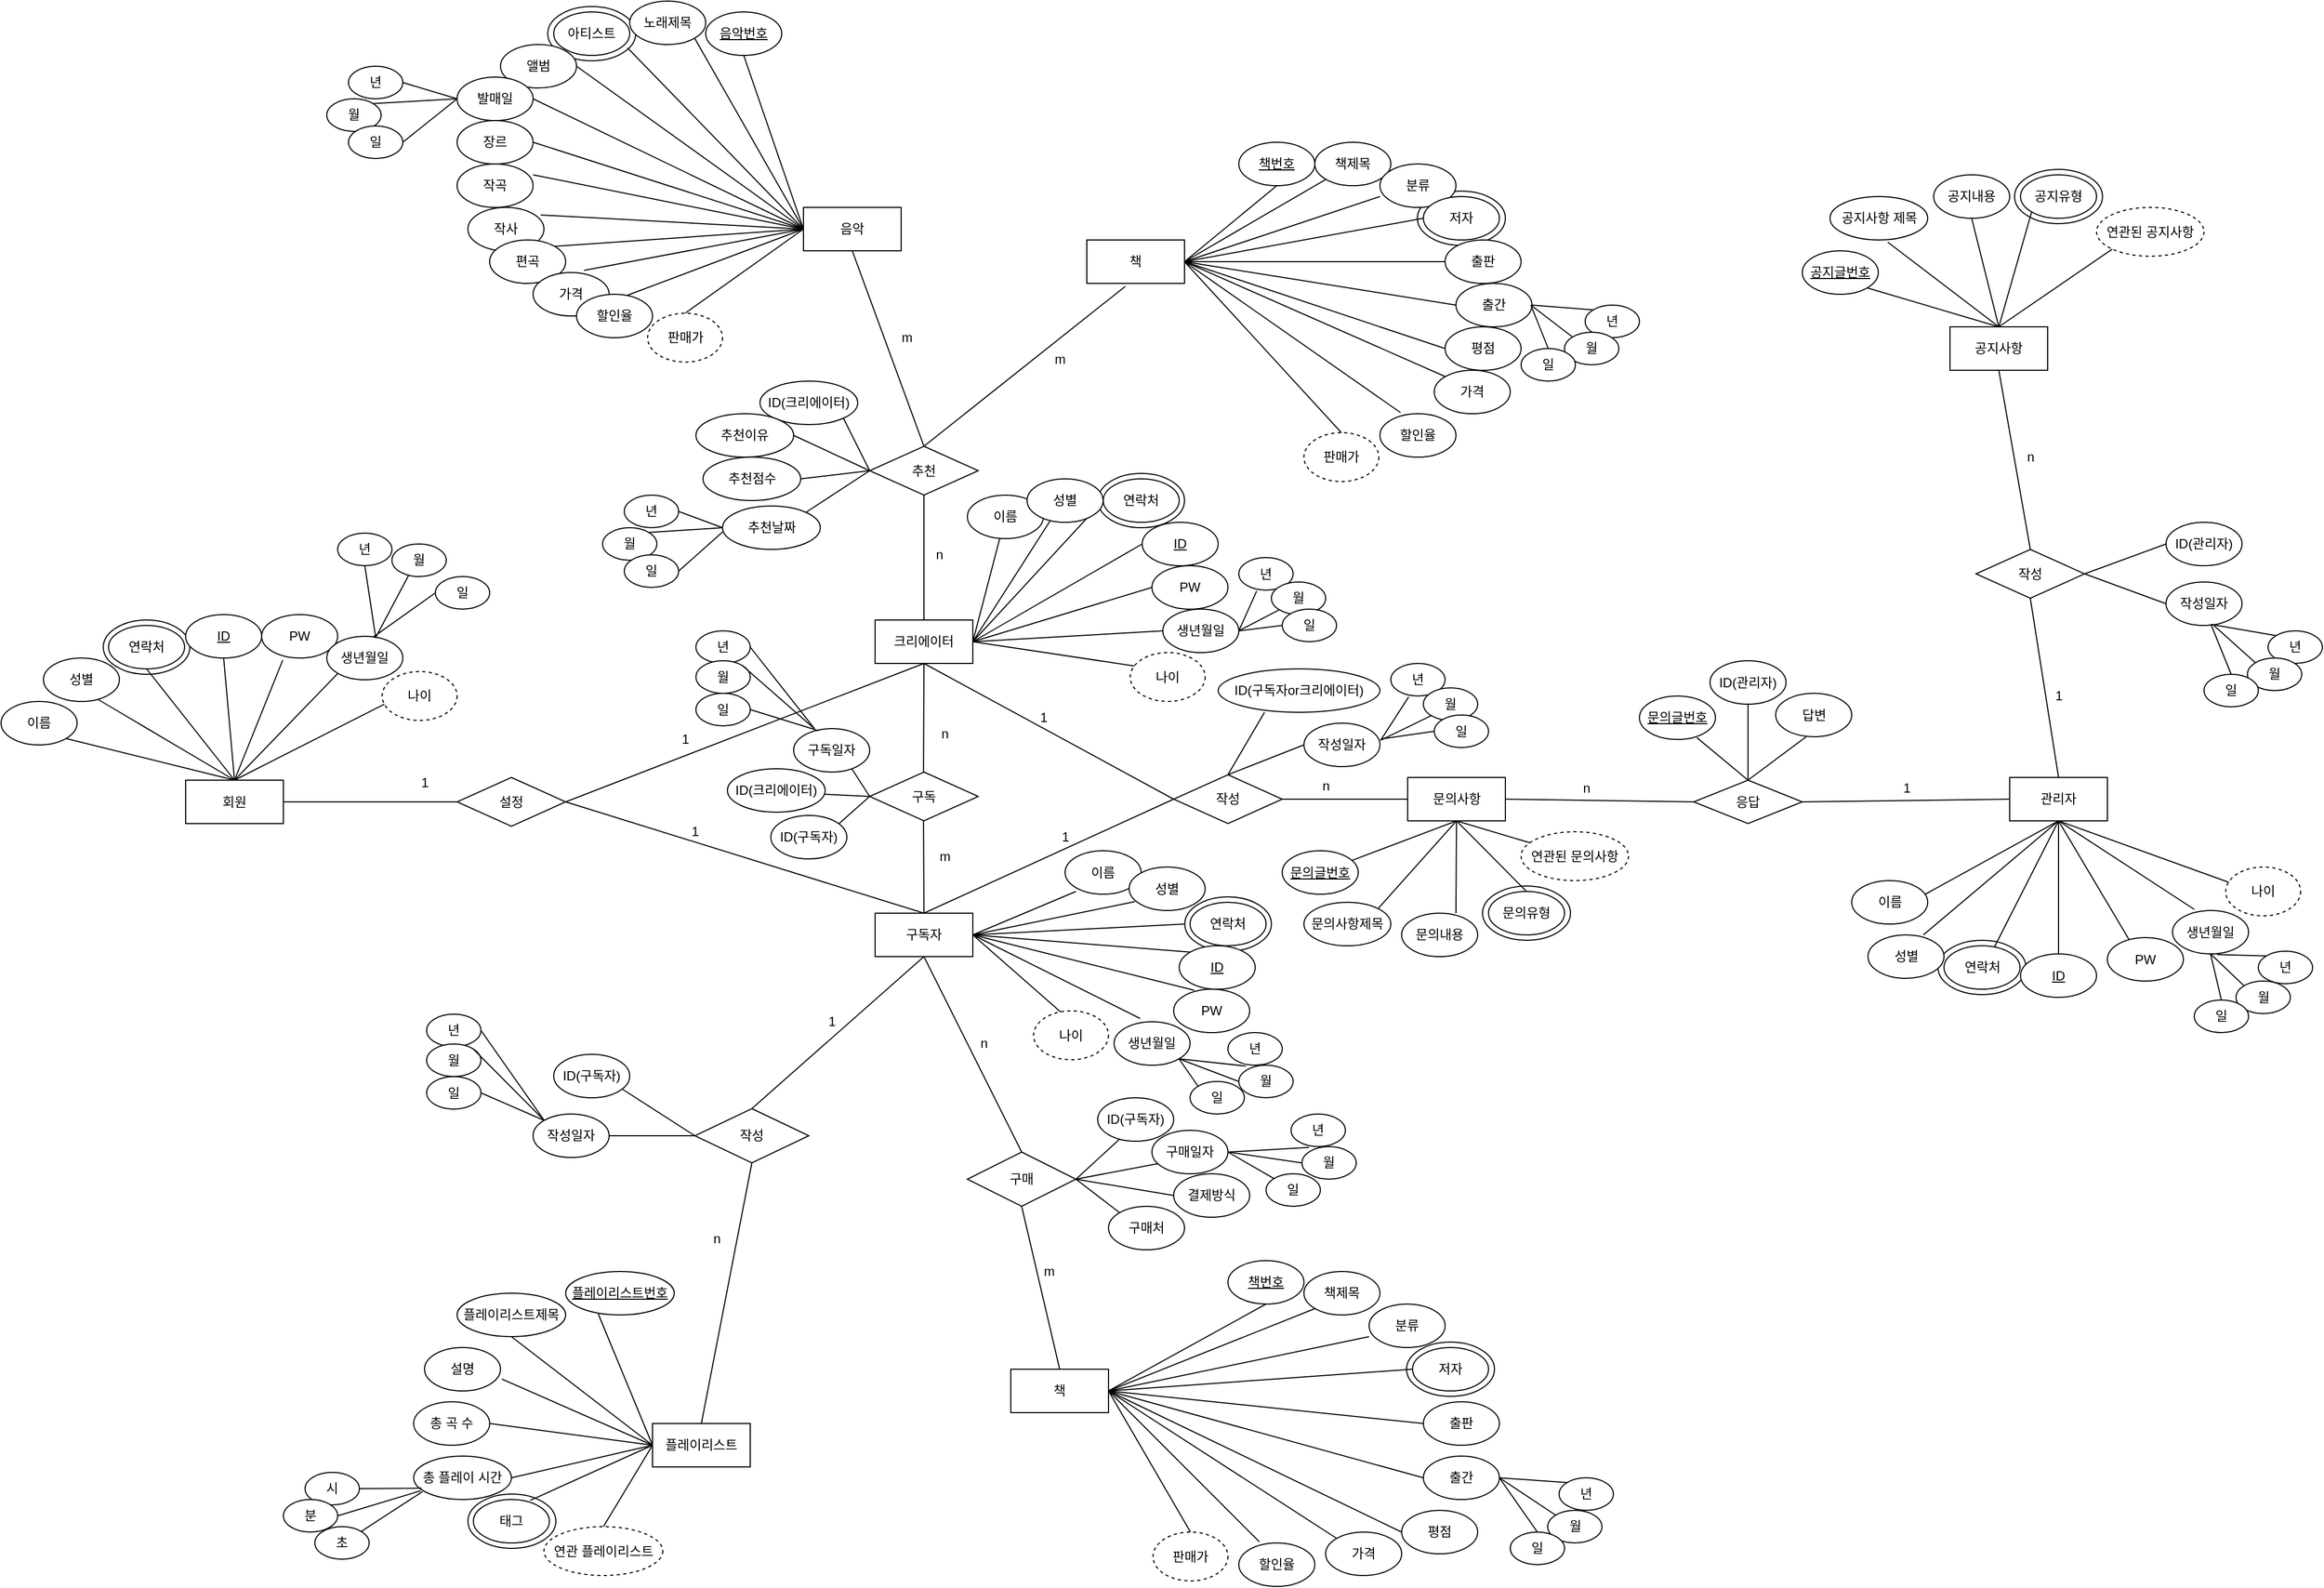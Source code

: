 <mxfile version="18.1.1" type="github">
  <diagram id="C5RBs43oDa-KdzZeNtuy" name="Page-1">
    <mxGraphModel dx="1341" dy="743" grid="1" gridSize="10" guides="1" tooltips="1" connect="1" arrows="1" fold="1" page="1" pageScale="1" pageWidth="2336" pageHeight="1654" math="0" shadow="0">
      <root>
        <mxCell id="WIyWlLk6GJQsqaUBKTNV-0" />
        <mxCell id="WIyWlLk6GJQsqaUBKTNV-1" parent="WIyWlLk6GJQsqaUBKTNV-0" />
        <mxCell id="vL6Nq_Aky3gKRxV9vYMv-28" value="" style="ellipse;whiteSpace=wrap;html=1;" parent="WIyWlLk6GJQsqaUBKTNV-1" vertex="1">
          <mxGeometry x="1445.5" y="1355" width="81" height="50" as="geometry" />
        </mxCell>
        <mxCell id="vL6Nq_Aky3gKRxV9vYMv-27" value="" style="ellipse;whiteSpace=wrap;html=1;" parent="WIyWlLk6GJQsqaUBKTNV-1" vertex="1">
          <mxGeometry x="581" y="1495" width="81" height="50" as="geometry" />
        </mxCell>
        <mxCell id="vL6Nq_Aky3gKRxV9vYMv-26" value="" style="ellipse;whiteSpace=wrap;html=1;" parent="WIyWlLk6GJQsqaUBKTNV-1" vertex="1">
          <mxGeometry x="654.5" y="125" width="81" height="50" as="geometry" />
        </mxCell>
        <mxCell id="vL6Nq_Aky3gKRxV9vYMv-25" value="" style="ellipse;whiteSpace=wrap;html=1;" parent="WIyWlLk6GJQsqaUBKTNV-1" vertex="1">
          <mxGeometry x="1455.5" y="295" width="81" height="50" as="geometry" />
        </mxCell>
        <mxCell id="vL6Nq_Aky3gKRxV9vYMv-24" value="" style="ellipse;whiteSpace=wrap;html=1;" parent="WIyWlLk6GJQsqaUBKTNV-1" vertex="1">
          <mxGeometry x="1515.5" y="935" width="81" height="50" as="geometry" />
        </mxCell>
        <mxCell id="vL6Nq_Aky3gKRxV9vYMv-23" value="" style="ellipse;whiteSpace=wrap;html=1;" parent="WIyWlLk6GJQsqaUBKTNV-1" vertex="1">
          <mxGeometry x="2005.5" y="275" width="81" height="50" as="geometry" />
        </mxCell>
        <mxCell id="vL6Nq_Aky3gKRxV9vYMv-22" value="" style="ellipse;whiteSpace=wrap;html=1;" parent="WIyWlLk6GJQsqaUBKTNV-1" vertex="1">
          <mxGeometry x="1935" y="985" width="81" height="50" as="geometry" />
        </mxCell>
        <mxCell id="vL6Nq_Aky3gKRxV9vYMv-21" value="" style="ellipse;whiteSpace=wrap;html=1;" parent="WIyWlLk6GJQsqaUBKTNV-1" vertex="1">
          <mxGeometry x="1241.25" y="945" width="79.75" height="50" as="geometry" />
        </mxCell>
        <mxCell id="vL6Nq_Aky3gKRxV9vYMv-20" value="" style="ellipse;whiteSpace=wrap;html=1;" parent="WIyWlLk6GJQsqaUBKTNV-1" vertex="1">
          <mxGeometry x="1161.25" y="555" width="79.75" height="50" as="geometry" />
        </mxCell>
        <mxCell id="vL6Nq_Aky3gKRxV9vYMv-19" value="" style="ellipse;whiteSpace=wrap;html=1;" parent="WIyWlLk6GJQsqaUBKTNV-1" vertex="1">
          <mxGeometry x="245.13" y="690" width="79.75" height="50" as="geometry" />
        </mxCell>
        <mxCell id="5nUj0MCLF96ZCzCzL8qP-0" value="회원" style="rounded=0;whiteSpace=wrap;html=1;" parent="WIyWlLk6GJQsqaUBKTNV-1" vertex="1">
          <mxGeometry x="321" y="837.5" width="90" height="40" as="geometry" />
        </mxCell>
        <mxCell id="5nUj0MCLF96ZCzCzL8qP-6" value="크리에이터" style="rounded=0;whiteSpace=wrap;html=1;" parent="WIyWlLk6GJQsqaUBKTNV-1" vertex="1">
          <mxGeometry x="956" y="690" width="90" height="40" as="geometry" />
        </mxCell>
        <mxCell id="5nUj0MCLF96ZCzCzL8qP-7" value="구독자" style="rounded=0;whiteSpace=wrap;html=1;" parent="WIyWlLk6GJQsqaUBKTNV-1" vertex="1">
          <mxGeometry x="956" y="960" width="90" height="40" as="geometry" />
        </mxCell>
        <mxCell id="5nUj0MCLF96ZCzCzL8qP-8" value="문의사항" style="rounded=0;whiteSpace=wrap;html=1;" parent="WIyWlLk6GJQsqaUBKTNV-1" vertex="1">
          <mxGeometry x="1446.5" y="835" width="90" height="40" as="geometry" />
        </mxCell>
        <mxCell id="5nUj0MCLF96ZCzCzL8qP-9" value="관리자" style="rounded=0;whiteSpace=wrap;html=1;" parent="WIyWlLk6GJQsqaUBKTNV-1" vertex="1">
          <mxGeometry x="2001" y="835" width="90" height="40" as="geometry" />
        </mxCell>
        <mxCell id="5nUj0MCLF96ZCzCzL8qP-10" value="공지사항" style="rounded=0;whiteSpace=wrap;html=1;" parent="WIyWlLk6GJQsqaUBKTNV-1" vertex="1">
          <mxGeometry x="1946" y="420" width="90" height="40" as="geometry" />
        </mxCell>
        <mxCell id="5nUj0MCLF96ZCzCzL8qP-11" value="책" style="rounded=0;whiteSpace=wrap;html=1;" parent="WIyWlLk6GJQsqaUBKTNV-1" vertex="1">
          <mxGeometry x="1151" y="340" width="90" height="40" as="geometry" />
        </mxCell>
        <mxCell id="5nUj0MCLF96ZCzCzL8qP-12" value="음악" style="rounded=0;whiteSpace=wrap;html=1;" parent="WIyWlLk6GJQsqaUBKTNV-1" vertex="1">
          <mxGeometry x="890" y="310" width="90" height="40" as="geometry" />
        </mxCell>
        <mxCell id="5nUj0MCLF96ZCzCzL8qP-13" value="플레이리스트" style="rounded=0;whiteSpace=wrap;html=1;" parent="WIyWlLk6GJQsqaUBKTNV-1" vertex="1">
          <mxGeometry x="751" y="1430" width="90" height="40" as="geometry" />
        </mxCell>
        <mxCell id="5nUj0MCLF96ZCzCzL8qP-14" value="책" style="rounded=0;whiteSpace=wrap;html=1;" parent="WIyWlLk6GJQsqaUBKTNV-1" vertex="1">
          <mxGeometry x="1081" y="1380" width="90" height="40" as="geometry" />
        </mxCell>
        <mxCell id="5nUj0MCLF96ZCzCzL8qP-35" value="설정" style="rhombus;whiteSpace=wrap;html=1;" parent="WIyWlLk6GJQsqaUBKTNV-1" vertex="1">
          <mxGeometry x="571" y="835" width="100" height="45" as="geometry" />
        </mxCell>
        <mxCell id="5nUj0MCLF96ZCzCzL8qP-36" value="구독" style="rhombus;whiteSpace=wrap;html=1;" parent="WIyWlLk6GJQsqaUBKTNV-1" vertex="1">
          <mxGeometry x="951" y="830" width="100" height="45" as="geometry" />
        </mxCell>
        <mxCell id="5nUj0MCLF96ZCzCzL8qP-38" value="응답" style="rhombus;whiteSpace=wrap;html=1;" parent="WIyWlLk6GJQsqaUBKTNV-1" vertex="1">
          <mxGeometry x="1710" y="837.5" width="100" height="40" as="geometry" />
        </mxCell>
        <mxCell id="5nUj0MCLF96ZCzCzL8qP-39" value="추천" style="rhombus;whiteSpace=wrap;html=1;" parent="WIyWlLk6GJQsqaUBKTNV-1" vertex="1">
          <mxGeometry x="951" y="530" width="100" height="45" as="geometry" />
        </mxCell>
        <mxCell id="5nUj0MCLF96ZCzCzL8qP-40" value="작성" style="rhombus;whiteSpace=wrap;html=1;" parent="WIyWlLk6GJQsqaUBKTNV-1" vertex="1">
          <mxGeometry x="790" y="1140" width="105" height="50" as="geometry" />
        </mxCell>
        <mxCell id="5nUj0MCLF96ZCzCzL8qP-41" value="구매" style="rhombus;whiteSpace=wrap;html=1;" parent="WIyWlLk6GJQsqaUBKTNV-1" vertex="1">
          <mxGeometry x="1041" y="1180" width="100" height="50" as="geometry" />
        </mxCell>
        <mxCell id="5nUj0MCLF96ZCzCzL8qP-42" value="작성" style="rhombus;whiteSpace=wrap;html=1;" parent="WIyWlLk6GJQsqaUBKTNV-1" vertex="1">
          <mxGeometry x="1970" y="625" width="100" height="45" as="geometry" />
        </mxCell>
        <mxCell id="5nUj0MCLF96ZCzCzL8qP-43" value="" style="endArrow=none;html=1;rounded=0;entryX=0;entryY=0.5;entryDx=0;entryDy=0;exitX=1;exitY=0.5;exitDx=0;exitDy=0;" parent="WIyWlLk6GJQsqaUBKTNV-1" source="5nUj0MCLF96ZCzCzL8qP-0" target="5nUj0MCLF96ZCzCzL8qP-35" edge="1">
          <mxGeometry width="50" height="50" relative="1" as="geometry">
            <mxPoint x="561" y="854.29" as="sourcePoint" />
            <mxPoint x="641" y="854" as="targetPoint" />
          </mxGeometry>
        </mxCell>
        <mxCell id="5nUj0MCLF96ZCzCzL8qP-44" value="" style="endArrow=none;html=1;rounded=0;entryX=0.5;entryY=1;entryDx=0;entryDy=0;exitX=1;exitY=0.5;exitDx=0;exitDy=0;" parent="WIyWlLk6GJQsqaUBKTNV-1" source="5nUj0MCLF96ZCzCzL8qP-35" target="5nUj0MCLF96ZCzCzL8qP-6" edge="1">
          <mxGeometry width="50" height="50" relative="1" as="geometry">
            <mxPoint x="841" y="850" as="sourcePoint" />
            <mxPoint x="891" y="800" as="targetPoint" />
          </mxGeometry>
        </mxCell>
        <mxCell id="5nUj0MCLF96ZCzCzL8qP-45" value="" style="endArrow=none;html=1;rounded=0;entryX=0.5;entryY=0;entryDx=0;entryDy=0;exitX=1;exitY=0.5;exitDx=0;exitDy=0;" parent="WIyWlLk6GJQsqaUBKTNV-1" source="5nUj0MCLF96ZCzCzL8qP-35" target="5nUj0MCLF96ZCzCzL8qP-7" edge="1">
          <mxGeometry width="50" height="50" relative="1" as="geometry">
            <mxPoint x="851" y="860" as="sourcePoint" />
            <mxPoint x="876" y="840" as="targetPoint" />
          </mxGeometry>
        </mxCell>
        <mxCell id="5nUj0MCLF96ZCzCzL8qP-46" value="" style="endArrow=none;html=1;rounded=0;entryX=0.5;entryY=1;entryDx=0;entryDy=0;" parent="WIyWlLk6GJQsqaUBKTNV-1" target="5nUj0MCLF96ZCzCzL8qP-6" edge="1">
          <mxGeometry width="50" height="50" relative="1" as="geometry">
            <mxPoint x="1000.58" y="830" as="sourcePoint" />
            <mxPoint x="1000.58" y="770" as="targetPoint" />
          </mxGeometry>
        </mxCell>
        <mxCell id="5nUj0MCLF96ZCzCzL8qP-48" value="" style="endArrow=none;html=1;rounded=0;exitX=0.5;exitY=0;exitDx=0;exitDy=0;" parent="WIyWlLk6GJQsqaUBKTNV-1" source="5nUj0MCLF96ZCzCzL8qP-7" edge="1">
          <mxGeometry width="50" height="50" relative="1" as="geometry">
            <mxPoint x="1001" y="930" as="sourcePoint" />
            <mxPoint x="1000.58" y="875" as="targetPoint" />
          </mxGeometry>
        </mxCell>
        <mxCell id="5nUj0MCLF96ZCzCzL8qP-49" value="" style="endArrow=none;html=1;rounded=0;entryX=0.5;entryY=1;entryDx=0;entryDy=0;exitX=0;exitY=0.5;exitDx=0;exitDy=0;" parent="WIyWlLk6GJQsqaUBKTNV-1" source="5nUj0MCLF96ZCzCzL8qP-37" target="5nUj0MCLF96ZCzCzL8qP-6" edge="1">
          <mxGeometry width="50" height="50" relative="1" as="geometry">
            <mxPoint x="1151" y="800" as="sourcePoint" />
            <mxPoint x="1201" y="750" as="targetPoint" />
          </mxGeometry>
        </mxCell>
        <mxCell id="5nUj0MCLF96ZCzCzL8qP-50" value="" style="endArrow=none;html=1;rounded=0;entryX=0;entryY=0.5;entryDx=0;entryDy=0;exitX=0.5;exitY=0;exitDx=0;exitDy=0;" parent="WIyWlLk6GJQsqaUBKTNV-1" source="5nUj0MCLF96ZCzCzL8qP-7" target="5nUj0MCLF96ZCzCzL8qP-37" edge="1">
          <mxGeometry width="50" height="50" relative="1" as="geometry">
            <mxPoint x="1051" y="950" as="sourcePoint" />
            <mxPoint x="1101" y="900" as="targetPoint" />
          </mxGeometry>
        </mxCell>
        <mxCell id="5nUj0MCLF96ZCzCzL8qP-51" value="" style="endArrow=none;html=1;rounded=0;exitX=0.5;exitY=0;exitDx=0;exitDy=0;entryX=0.5;entryY=1;entryDx=0;entryDy=0;" parent="WIyWlLk6GJQsqaUBKTNV-1" source="5nUj0MCLF96ZCzCzL8qP-6" target="5nUj0MCLF96ZCzCzL8qP-39" edge="1">
          <mxGeometry width="50" height="50" relative="1" as="geometry">
            <mxPoint x="1011" y="720" as="sourcePoint" />
            <mxPoint x="1006" y="670" as="targetPoint" />
          </mxGeometry>
        </mxCell>
        <mxCell id="5nUj0MCLF96ZCzCzL8qP-52" value="" style="endArrow=none;html=1;rounded=0;entryX=0.394;entryY=1.068;entryDx=0;entryDy=0;entryPerimeter=0;exitX=0.5;exitY=0;exitDx=0;exitDy=0;" parent="WIyWlLk6GJQsqaUBKTNV-1" source="5nUj0MCLF96ZCzCzL8qP-39" target="5nUj0MCLF96ZCzCzL8qP-11" edge="1">
          <mxGeometry width="50" height="50" relative="1" as="geometry">
            <mxPoint x="1001" y="610" as="sourcePoint" />
            <mxPoint x="1101" y="550" as="targetPoint" />
          </mxGeometry>
        </mxCell>
        <mxCell id="5nUj0MCLF96ZCzCzL8qP-53" value="" style="endArrow=none;html=1;rounded=0;entryX=0.5;entryY=1;entryDx=0;entryDy=0;exitX=0.5;exitY=0;exitDx=0;exitDy=0;" parent="WIyWlLk6GJQsqaUBKTNV-1" source="5nUj0MCLF96ZCzCzL8qP-39" target="5nUj0MCLF96ZCzCzL8qP-12" edge="1">
          <mxGeometry width="50" height="50" relative="1" as="geometry">
            <mxPoint x="1001" y="610" as="sourcePoint" />
            <mxPoint x="921" y="550" as="targetPoint" />
          </mxGeometry>
        </mxCell>
        <mxCell id="5nUj0MCLF96ZCzCzL8qP-54" value="" style="endArrow=none;html=1;rounded=0;entryX=0;entryY=0.5;entryDx=0;entryDy=0;startArrow=none;" parent="WIyWlLk6GJQsqaUBKTNV-1" source="5nUj0MCLF96ZCzCzL8qP-37" target="5nUj0MCLF96ZCzCzL8qP-8" edge="1">
          <mxGeometry width="50" height="50" relative="1" as="geometry">
            <mxPoint x="1261" y="853" as="sourcePoint" />
            <mxPoint x="1311" y="800" as="targetPoint" />
          </mxGeometry>
        </mxCell>
        <mxCell id="5nUj0MCLF96ZCzCzL8qP-57" value="" style="endArrow=none;html=1;rounded=0;entryX=0;entryY=0.5;entryDx=0;entryDy=0;exitX=1;exitY=0.5;exitDx=0;exitDy=0;" parent="WIyWlLk6GJQsqaUBKTNV-1" source="5nUj0MCLF96ZCzCzL8qP-8" target="5nUj0MCLF96ZCzCzL8qP-38" edge="1">
          <mxGeometry width="50" height="50" relative="1" as="geometry">
            <mxPoint x="1551" y="850" as="sourcePoint" />
            <mxPoint x="1601" y="800" as="targetPoint" />
          </mxGeometry>
        </mxCell>
        <mxCell id="5nUj0MCLF96ZCzCzL8qP-58" value="" style="endArrow=none;html=1;rounded=0;entryX=0;entryY=0.5;entryDx=0;entryDy=0;exitX=1;exitY=0.5;exitDx=0;exitDy=0;" parent="WIyWlLk6GJQsqaUBKTNV-1" source="5nUj0MCLF96ZCzCzL8qP-38" target="5nUj0MCLF96ZCzCzL8qP-9" edge="1">
          <mxGeometry width="50" height="50" relative="1" as="geometry">
            <mxPoint x="1875.5" y="858" as="sourcePoint" />
            <mxPoint x="1925.5" y="805" as="targetPoint" />
          </mxGeometry>
        </mxCell>
        <mxCell id="5nUj0MCLF96ZCzCzL8qP-59" value="" style="endArrow=none;html=1;rounded=0;entryX=0.5;entryY=1;entryDx=0;entryDy=0;exitX=0.5;exitY=0;exitDx=0;exitDy=0;" parent="WIyWlLk6GJQsqaUBKTNV-1" source="5nUj0MCLF96ZCzCzL8qP-9" target="5nUj0MCLF96ZCzCzL8qP-42" edge="1">
          <mxGeometry width="50" height="50" relative="1" as="geometry">
            <mxPoint x="1836" y="830" as="sourcePoint" />
            <mxPoint x="1881" y="782.5" as="targetPoint" />
          </mxGeometry>
        </mxCell>
        <mxCell id="5nUj0MCLF96ZCzCzL8qP-60" value="" style="endArrow=none;html=1;rounded=0;exitX=0.5;exitY=0;exitDx=0;exitDy=0;entryX=0.5;entryY=1;entryDx=0;entryDy=0;" parent="WIyWlLk6GJQsqaUBKTNV-1" source="5nUj0MCLF96ZCzCzL8qP-42" target="5nUj0MCLF96ZCzCzL8qP-10" edge="1">
          <mxGeometry width="50" height="50" relative="1" as="geometry">
            <mxPoint x="1930.5" y="570" as="sourcePoint" />
            <mxPoint x="1980.5" y="520" as="targetPoint" />
          </mxGeometry>
        </mxCell>
        <mxCell id="5nUj0MCLF96ZCzCzL8qP-61" value="" style="endArrow=none;html=1;rounded=0;exitX=0.5;exitY=0;exitDx=0;exitDy=0;entryX=0.5;entryY=1;entryDx=0;entryDy=0;" parent="WIyWlLk6GJQsqaUBKTNV-1" source="5nUj0MCLF96ZCzCzL8qP-40" target="5nUj0MCLF96ZCzCzL8qP-7" edge="1">
          <mxGeometry width="50" height="50" relative="1" as="geometry">
            <mxPoint x="911" y="1050" as="sourcePoint" />
            <mxPoint x="1006" y="970" as="targetPoint" />
          </mxGeometry>
        </mxCell>
        <mxCell id="5nUj0MCLF96ZCzCzL8qP-62" value="" style="endArrow=none;html=1;rounded=0;entryX=0.5;entryY=0;entryDx=0;entryDy=0;exitX=0.5;exitY=1;exitDx=0;exitDy=0;" parent="WIyWlLk6GJQsqaUBKTNV-1" source="5nUj0MCLF96ZCzCzL8qP-7" target="5nUj0MCLF96ZCzCzL8qP-41" edge="1">
          <mxGeometry width="50" height="50" relative="1" as="geometry">
            <mxPoint x="1071" y="1000" as="sourcePoint" />
            <mxPoint x="1121" y="950" as="targetPoint" />
          </mxGeometry>
        </mxCell>
        <mxCell id="5nUj0MCLF96ZCzCzL8qP-63" value="" style="endArrow=none;html=1;rounded=0;entryX=0.5;entryY=1;entryDx=0;entryDy=0;exitX=0.5;exitY=0;exitDx=0;exitDy=0;" parent="WIyWlLk6GJQsqaUBKTNV-1" source="5nUj0MCLF96ZCzCzL8qP-13" target="5nUj0MCLF96ZCzCzL8qP-40" edge="1">
          <mxGeometry width="50" height="50" relative="1" as="geometry">
            <mxPoint x="786" y="1200" as="sourcePoint" />
            <mxPoint x="826" y="1130" as="targetPoint" />
          </mxGeometry>
        </mxCell>
        <mxCell id="5nUj0MCLF96ZCzCzL8qP-64" value="" style="endArrow=none;html=1;rounded=0;entryX=0.5;entryY=0;entryDx=0;entryDy=0;exitX=0.5;exitY=1;exitDx=0;exitDy=0;" parent="WIyWlLk6GJQsqaUBKTNV-1" source="5nUj0MCLF96ZCzCzL8qP-41" target="5nUj0MCLF96ZCzCzL8qP-14" edge="1">
          <mxGeometry width="50" height="50" relative="1" as="geometry">
            <mxPoint x="1341" y="930" as="sourcePoint" />
            <mxPoint x="1391" y="880" as="targetPoint" />
          </mxGeometry>
        </mxCell>
        <mxCell id="5nUj0MCLF96ZCzCzL8qP-37" value="작성" style="rhombus;whiteSpace=wrap;html=1;" parent="WIyWlLk6GJQsqaUBKTNV-1" vertex="1">
          <mxGeometry x="1231" y="832.5" width="100" height="45" as="geometry" />
        </mxCell>
        <mxCell id="5nUj0MCLF96ZCzCzL8qP-71" value="" style="endArrow=none;html=1;rounded=0;exitX=0.5;exitY=0;exitDx=0;exitDy=0;entryX=0.277;entryY=1.05;entryDx=0;entryDy=0;entryPerimeter=0;" parent="WIyWlLk6GJQsqaUBKTNV-1" source="5nUj0MCLF96ZCzCzL8qP-0" target="5nUj0MCLF96ZCzCzL8qP-81" edge="1">
          <mxGeometry width="50" height="50" relative="1" as="geometry">
            <mxPoint x="341" y="835" as="sourcePoint" />
            <mxPoint x="431" y="745" as="targetPoint" />
          </mxGeometry>
        </mxCell>
        <mxCell id="5nUj0MCLF96ZCzCzL8qP-72" value="" style="endArrow=none;html=1;rounded=0;exitX=0.5;exitY=0;exitDx=0;exitDy=0;entryX=0.5;entryY=1;entryDx=0;entryDy=0;" parent="WIyWlLk6GJQsqaUBKTNV-1" source="5nUj0MCLF96ZCzCzL8qP-0" target="5nUj0MCLF96ZCzCzL8qP-80" edge="1">
          <mxGeometry width="50" height="50" relative="1" as="geometry">
            <mxPoint x="331" y="784.5" as="sourcePoint" />
            <mxPoint x="371" y="735" as="targetPoint" />
          </mxGeometry>
        </mxCell>
        <mxCell id="5nUj0MCLF96ZCzCzL8qP-73" value="" style="endArrow=none;html=1;rounded=0;exitX=0.5;exitY=0;exitDx=0;exitDy=0;entryX=0.5;entryY=1;entryDx=0;entryDy=0;" parent="WIyWlLk6GJQsqaUBKTNV-1" source="5nUj0MCLF96ZCzCzL8qP-0" target="5nUj0MCLF96ZCzCzL8qP-79" edge="1">
          <mxGeometry width="50" height="50" relative="1" as="geometry">
            <mxPoint x="391" y="707.25" as="sourcePoint" />
            <mxPoint x="321" y="745" as="targetPoint" />
          </mxGeometry>
        </mxCell>
        <mxCell id="5nUj0MCLF96ZCzCzL8qP-74" value="" style="endArrow=none;html=1;rounded=0;exitX=0.5;exitY=0;exitDx=0;exitDy=0;entryX=0.714;entryY=0.95;entryDx=0;entryDy=0;entryPerimeter=0;" parent="WIyWlLk6GJQsqaUBKTNV-1" source="5nUj0MCLF96ZCzCzL8qP-0" target="5nUj0MCLF96ZCzCzL8qP-78" edge="1">
          <mxGeometry width="50" height="50" relative="1" as="geometry">
            <mxPoint x="281" y="754.5" as="sourcePoint" />
            <mxPoint x="281" y="755" as="targetPoint" />
          </mxGeometry>
        </mxCell>
        <mxCell id="5nUj0MCLF96ZCzCzL8qP-75" value="" style="endArrow=none;html=1;rounded=0;exitX=0.5;exitY=0;exitDx=0;exitDy=0;entryX=1;entryY=1;entryDx=0;entryDy=0;" parent="WIyWlLk6GJQsqaUBKTNV-1" source="5nUj0MCLF96ZCzCzL8qP-0" target="5nUj0MCLF96ZCzCzL8qP-77" edge="1">
          <mxGeometry width="50" height="50" relative="1" as="geometry">
            <mxPoint x="361" y="784.5" as="sourcePoint" />
            <mxPoint x="251" y="785" as="targetPoint" />
          </mxGeometry>
        </mxCell>
        <mxCell id="5nUj0MCLF96ZCzCzL8qP-76" value="" style="endArrow=none;html=1;rounded=0;exitX=0.5;exitY=0;exitDx=0;exitDy=0;entryX=0;entryY=1;entryDx=0;entryDy=0;" parent="WIyWlLk6GJQsqaUBKTNV-1" source="5nUj0MCLF96ZCzCzL8qP-0" target="5nUj0MCLF96ZCzCzL8qP-82" edge="1">
          <mxGeometry width="50" height="50" relative="1" as="geometry">
            <mxPoint x="361" y="840" as="sourcePoint" />
            <mxPoint x="480" y="745" as="targetPoint" />
          </mxGeometry>
        </mxCell>
        <mxCell id="5nUj0MCLF96ZCzCzL8qP-77" value="이름" style="ellipse;whiteSpace=wrap;html=1;" parent="WIyWlLk6GJQsqaUBKTNV-1" vertex="1">
          <mxGeometry x="151" y="765" width="70" height="40" as="geometry" />
        </mxCell>
        <mxCell id="5nUj0MCLF96ZCzCzL8qP-78" value="성별" style="ellipse;whiteSpace=wrap;html=1;" parent="WIyWlLk6GJQsqaUBKTNV-1" vertex="1">
          <mxGeometry x="190" y="725" width="70" height="40" as="geometry" />
        </mxCell>
        <mxCell id="5nUj0MCLF96ZCzCzL8qP-79" value="연락처" style="ellipse;whiteSpace=wrap;html=1;" parent="WIyWlLk6GJQsqaUBKTNV-1" vertex="1">
          <mxGeometry x="250" y="695" width="70" height="40" as="geometry" />
        </mxCell>
        <mxCell id="5nUj0MCLF96ZCzCzL8qP-80" value="&lt;u&gt;ID&lt;/u&gt;" style="ellipse;whiteSpace=wrap;html=1;" parent="WIyWlLk6GJQsqaUBKTNV-1" vertex="1">
          <mxGeometry x="321" y="685" width="70" height="40" as="geometry" />
        </mxCell>
        <mxCell id="5nUj0MCLF96ZCzCzL8qP-81" value="PW" style="ellipse;whiteSpace=wrap;html=1;" parent="WIyWlLk6GJQsqaUBKTNV-1" vertex="1">
          <mxGeometry x="391" y="685" width="70" height="40" as="geometry" />
        </mxCell>
        <mxCell id="5nUj0MCLF96ZCzCzL8qP-82" value="생년월일" style="ellipse;whiteSpace=wrap;html=1;" parent="WIyWlLk6GJQsqaUBKTNV-1" vertex="1">
          <mxGeometry x="451" y="705" width="70" height="40" as="geometry" />
        </mxCell>
        <mxCell id="5nUj0MCLF96ZCzCzL8qP-84" value="" style="endArrow=none;html=1;rounded=0;exitX=0.5;exitY=0;exitDx=0;exitDy=0;entryX=0.043;entryY=0.656;entryDx=0;entryDy=0;entryPerimeter=0;" parent="WIyWlLk6GJQsqaUBKTNV-1" source="5nUj0MCLF96ZCzCzL8qP-0" target="vL6Nq_Aky3gKRxV9vYMv-30" edge="1">
          <mxGeometry width="50" height="50" relative="1" as="geometry">
            <mxPoint x="356" y="837.5" as="sourcePoint" />
            <mxPoint x="501" y="765" as="targetPoint" />
          </mxGeometry>
        </mxCell>
        <mxCell id="5nUj0MCLF96ZCzCzL8qP-85" value="" style="endArrow=none;html=1;rounded=0;exitX=1;exitY=0.5;exitDx=0;exitDy=0;entryX=0.3;entryY=0.975;entryDx=0;entryDy=0;entryPerimeter=0;" parent="WIyWlLk6GJQsqaUBKTNV-1" source="5nUj0MCLF96ZCzCzL8qP-6" target="5nUj0MCLF96ZCzCzL8qP-94" edge="1">
          <mxGeometry width="50" height="50" relative="1" as="geometry">
            <mxPoint x="1046" y="700" as="sourcePoint" />
            <mxPoint x="1131" y="620" as="targetPoint" />
          </mxGeometry>
        </mxCell>
        <mxCell id="5nUj0MCLF96ZCzCzL8qP-87" value="이름" style="ellipse;whiteSpace=wrap;html=1;" parent="WIyWlLk6GJQsqaUBKTNV-1" vertex="1">
          <mxGeometry x="1041" y="575" width="70" height="40" as="geometry" />
        </mxCell>
        <mxCell id="5nUj0MCLF96ZCzCzL8qP-88" value="" style="endArrow=none;html=1;rounded=0;exitX=1;exitY=0.5;exitDx=0;exitDy=0;entryX=0;entryY=0.5;entryDx=0;entryDy=0;" parent="WIyWlLk6GJQsqaUBKTNV-1" source="5nUj0MCLF96ZCzCzL8qP-6" target="5nUj0MCLF96ZCzCzL8qP-95" edge="1">
          <mxGeometry width="50" height="50" relative="1" as="geometry">
            <mxPoint x="1051" y="700" as="sourcePoint" />
            <mxPoint x="1170" y="650" as="targetPoint" />
          </mxGeometry>
        </mxCell>
        <mxCell id="5nUj0MCLF96ZCzCzL8qP-89" value="" style="endArrow=none;html=1;rounded=0;exitX=1;exitY=0.5;exitDx=0;exitDy=0;entryX=0;entryY=0.5;entryDx=0;entryDy=0;" parent="WIyWlLk6GJQsqaUBKTNV-1" source="5nUj0MCLF96ZCzCzL8qP-6" target="5nUj0MCLF96ZCzCzL8qP-96" edge="1">
          <mxGeometry width="50" height="50" relative="1" as="geometry">
            <mxPoint x="1066" y="720" as="sourcePoint" />
            <mxPoint x="1181" y="690" as="targetPoint" />
          </mxGeometry>
        </mxCell>
        <mxCell id="5nUj0MCLF96ZCzCzL8qP-90" value="" style="endArrow=none;html=1;rounded=0;exitX=1;exitY=0.5;exitDx=0;exitDy=0;entryX=0;entryY=0.5;entryDx=0;entryDy=0;" parent="WIyWlLk6GJQsqaUBKTNV-1" source="5nUj0MCLF96ZCzCzL8qP-6" target="5nUj0MCLF96ZCzCzL8qP-97" edge="1">
          <mxGeometry width="50" height="50" relative="1" as="geometry">
            <mxPoint x="1076" y="730" as="sourcePoint" />
            <mxPoint x="1181" y="730" as="targetPoint" />
          </mxGeometry>
        </mxCell>
        <mxCell id="5nUj0MCLF96ZCzCzL8qP-91" value="" style="endArrow=none;html=1;rounded=0;exitX=1;exitY=0.5;exitDx=0;exitDy=0;entryX=0;entryY=0.5;entryDx=0;entryDy=0;" parent="WIyWlLk6GJQsqaUBKTNV-1" source="5nUj0MCLF96ZCzCzL8qP-6" target="5nUj0MCLF96ZCzCzL8qP-98" edge="1">
          <mxGeometry width="50" height="50" relative="1" as="geometry">
            <mxPoint x="1086" y="740" as="sourcePoint" />
            <mxPoint x="1191" y="760" as="targetPoint" />
          </mxGeometry>
        </mxCell>
        <mxCell id="5nUj0MCLF96ZCzCzL8qP-92" value="" style="endArrow=none;html=1;rounded=0;exitX=1;exitY=0.5;exitDx=0;exitDy=0;entryX=0.116;entryY=0.289;entryDx=0;entryDy=0;entryPerimeter=0;" parent="WIyWlLk6GJQsqaUBKTNV-1" source="5nUj0MCLF96ZCzCzL8qP-6" target="vL6Nq_Aky3gKRxV9vYMv-31" edge="1">
          <mxGeometry width="50" height="50" relative="1" as="geometry">
            <mxPoint x="1096" y="750" as="sourcePoint" />
            <mxPoint x="1141.98" y="758" as="targetPoint" />
          </mxGeometry>
        </mxCell>
        <mxCell id="5nUj0MCLF96ZCzCzL8qP-93" value="" style="endArrow=none;html=1;rounded=0;exitX=1;exitY=0.5;exitDx=0;exitDy=0;" parent="WIyWlLk6GJQsqaUBKTNV-1" source="5nUj0MCLF96ZCzCzL8qP-6" target="5nUj0MCLF96ZCzCzL8qP-87" edge="1">
          <mxGeometry width="50" height="50" relative="1" as="geometry">
            <mxPoint x="1106" y="760" as="sourcePoint" />
            <mxPoint x="1091" y="610" as="targetPoint" />
          </mxGeometry>
        </mxCell>
        <mxCell id="5nUj0MCLF96ZCzCzL8qP-94" value="성별" style="ellipse;whiteSpace=wrap;html=1;" parent="WIyWlLk6GJQsqaUBKTNV-1" vertex="1">
          <mxGeometry x="1096" y="560" width="70" height="40" as="geometry" />
        </mxCell>
        <mxCell id="5nUj0MCLF96ZCzCzL8qP-95" value="연락처" style="ellipse;whiteSpace=wrap;html=1;" parent="WIyWlLk6GJQsqaUBKTNV-1" vertex="1">
          <mxGeometry x="1166.12" y="560" width="70" height="40" as="geometry" />
        </mxCell>
        <mxCell id="5nUj0MCLF96ZCzCzL8qP-96" value="&lt;u&gt;ID&lt;/u&gt;" style="ellipse;whiteSpace=wrap;html=1;" parent="WIyWlLk6GJQsqaUBKTNV-1" vertex="1">
          <mxGeometry x="1202" y="600" width="70" height="40" as="geometry" />
        </mxCell>
        <mxCell id="5nUj0MCLF96ZCzCzL8qP-97" value="PW" style="ellipse;whiteSpace=wrap;html=1;" parent="WIyWlLk6GJQsqaUBKTNV-1" vertex="1">
          <mxGeometry x="1211" y="640" width="70" height="40" as="geometry" />
        </mxCell>
        <mxCell id="5nUj0MCLF96ZCzCzL8qP-98" value="생년월일" style="ellipse;whiteSpace=wrap;html=1;" parent="WIyWlLk6GJQsqaUBKTNV-1" vertex="1">
          <mxGeometry x="1221" y="680" width="70" height="40" as="geometry" />
        </mxCell>
        <mxCell id="5nUj0MCLF96ZCzCzL8qP-100" value="" style="endArrow=none;html=1;rounded=0;exitX=1;exitY=0.5;exitDx=0;exitDy=0;" parent="WIyWlLk6GJQsqaUBKTNV-1" source="5nUj0MCLF96ZCzCzL8qP-7" edge="1">
          <mxGeometry width="50" height="50" relative="1" as="geometry">
            <mxPoint x="1231" y="990" as="sourcePoint" />
            <mxPoint x="1141" y="940" as="targetPoint" />
          </mxGeometry>
        </mxCell>
        <mxCell id="5nUj0MCLF96ZCzCzL8qP-101" value="" style="endArrow=none;html=1;rounded=0;exitX=1;exitY=0.5;exitDx=0;exitDy=0;entryX=0.075;entryY=0.797;entryDx=0;entryDy=0;entryPerimeter=0;" parent="WIyWlLk6GJQsqaUBKTNV-1" source="5nUj0MCLF96ZCzCzL8qP-7" target="5nUj0MCLF96ZCzCzL8qP-108" edge="1">
          <mxGeometry width="50" height="50" relative="1" as="geometry">
            <mxPoint x="1056" y="990" as="sourcePoint" />
            <mxPoint x="1191" y="960" as="targetPoint" />
          </mxGeometry>
        </mxCell>
        <mxCell id="5nUj0MCLF96ZCzCzL8qP-102" value="" style="endArrow=none;html=1;rounded=0;exitX=1;exitY=0.5;exitDx=0;exitDy=0;entryX=0;entryY=0.5;entryDx=0;entryDy=0;" parent="WIyWlLk6GJQsqaUBKTNV-1" source="5nUj0MCLF96ZCzCzL8qP-7" target="vL6Nq_Aky3gKRxV9vYMv-21" edge="1">
          <mxGeometry width="50" height="50" relative="1" as="geometry">
            <mxPoint x="1066" y="1000" as="sourcePoint" />
            <mxPoint x="1241" y="990" as="targetPoint" />
          </mxGeometry>
        </mxCell>
        <mxCell id="5nUj0MCLF96ZCzCzL8qP-103" value="" style="endArrow=none;html=1;rounded=0;exitX=1;exitY=0.5;exitDx=0;exitDy=0;entryX=0;entryY=0;entryDx=0;entryDy=0;" parent="WIyWlLk6GJQsqaUBKTNV-1" source="5nUj0MCLF96ZCzCzL8qP-7" target="5nUj0MCLF96ZCzCzL8qP-110" edge="1">
          <mxGeometry width="50" height="50" relative="1" as="geometry">
            <mxPoint x="1076" y="1010" as="sourcePoint" />
            <mxPoint x="1241" y="1020" as="targetPoint" />
          </mxGeometry>
        </mxCell>
        <mxCell id="5nUj0MCLF96ZCzCzL8qP-104" value="" style="endArrow=none;html=1;rounded=0;exitX=1;exitY=0.5;exitDx=0;exitDy=0;entryX=0.271;entryY=0.025;entryDx=0;entryDy=0;entryPerimeter=0;" parent="WIyWlLk6GJQsqaUBKTNV-1" source="5nUj0MCLF96ZCzCzL8qP-7" target="5nUj0MCLF96ZCzCzL8qP-111" edge="1">
          <mxGeometry width="50" height="50" relative="1" as="geometry">
            <mxPoint x="1086" y="1020" as="sourcePoint" />
            <mxPoint x="1191" y="1040" as="targetPoint" />
          </mxGeometry>
        </mxCell>
        <mxCell id="5nUj0MCLF96ZCzCzL8qP-105" value="" style="endArrow=none;html=1;rounded=0;exitX=1;exitY=0.5;exitDx=0;exitDy=0;entryX=0.343;entryY=-0.075;entryDx=0;entryDy=0;entryPerimeter=0;" parent="WIyWlLk6GJQsqaUBKTNV-1" source="5nUj0MCLF96ZCzCzL8qP-7" target="5nUj0MCLF96ZCzCzL8qP-112" edge="1">
          <mxGeometry width="50" height="50" relative="1" as="geometry">
            <mxPoint x="1096" y="1030" as="sourcePoint" />
            <mxPoint x="1151" y="1050" as="targetPoint" />
          </mxGeometry>
        </mxCell>
        <mxCell id="5nUj0MCLF96ZCzCzL8qP-106" value="" style="endArrow=none;html=1;rounded=0;exitX=1;exitY=0.5;exitDx=0;exitDy=0;entryX=0.377;entryY=0.044;entryDx=0;entryDy=0;entryPerimeter=0;" parent="WIyWlLk6GJQsqaUBKTNV-1" source="5nUj0MCLF96ZCzCzL8qP-7" target="vL6Nq_Aky3gKRxV9vYMv-32" edge="1">
          <mxGeometry width="50" height="50" relative="1" as="geometry">
            <mxPoint x="1106" y="1040" as="sourcePoint" />
            <mxPoint x="1096.97" y="1042" as="targetPoint" />
          </mxGeometry>
        </mxCell>
        <mxCell id="5nUj0MCLF96ZCzCzL8qP-107" value="이름" style="ellipse;whiteSpace=wrap;html=1;" parent="WIyWlLk6GJQsqaUBKTNV-1" vertex="1">
          <mxGeometry x="1131" y="902.5" width="70" height="40" as="geometry" />
        </mxCell>
        <mxCell id="5nUj0MCLF96ZCzCzL8qP-108" value="성별" style="ellipse;whiteSpace=wrap;html=1;" parent="WIyWlLk6GJQsqaUBKTNV-1" vertex="1">
          <mxGeometry x="1190" y="917.5" width="70" height="40" as="geometry" />
        </mxCell>
        <mxCell id="5nUj0MCLF96ZCzCzL8qP-109" value="연락처" style="ellipse;whiteSpace=wrap;html=1;" parent="WIyWlLk6GJQsqaUBKTNV-1" vertex="1">
          <mxGeometry x="1246.12" y="950" width="70" height="40" as="geometry" />
        </mxCell>
        <mxCell id="5nUj0MCLF96ZCzCzL8qP-110" value="&lt;u&gt;ID&lt;/u&gt;" style="ellipse;whiteSpace=wrap;html=1;" parent="WIyWlLk6GJQsqaUBKTNV-1" vertex="1">
          <mxGeometry x="1236.12" y="990" width="70" height="40" as="geometry" />
        </mxCell>
        <mxCell id="5nUj0MCLF96ZCzCzL8qP-111" value="PW" style="ellipse;whiteSpace=wrap;html=1;" parent="WIyWlLk6GJQsqaUBKTNV-1" vertex="1">
          <mxGeometry x="1231" y="1030" width="70" height="40" as="geometry" />
        </mxCell>
        <mxCell id="5nUj0MCLF96ZCzCzL8qP-112" value="생년월일" style="ellipse;whiteSpace=wrap;html=1;" parent="WIyWlLk6GJQsqaUBKTNV-1" vertex="1">
          <mxGeometry x="1176.12" y="1060" width="70" height="40" as="geometry" />
        </mxCell>
        <mxCell id="5nUj0MCLF96ZCzCzL8qP-114" value="" style="endArrow=none;html=1;rounded=0;entryX=0.5;entryY=1;entryDx=0;entryDy=0;exitX=0.957;exitY=0.325;exitDx=0;exitDy=0;exitPerimeter=0;" parent="WIyWlLk6GJQsqaUBKTNV-1" source="5nUj0MCLF96ZCzCzL8qP-122" target="5nUj0MCLF96ZCzCzL8qP-9" edge="1">
          <mxGeometry width="50" height="50" relative="1" as="geometry">
            <mxPoint x="1815.5" y="955" as="sourcePoint" />
            <mxPoint x="1895.5" y="945" as="targetPoint" />
          </mxGeometry>
        </mxCell>
        <mxCell id="5nUj0MCLF96ZCzCzL8qP-115" value="" style="endArrow=none;html=1;rounded=0;entryX=0.5;entryY=1;entryDx=0;entryDy=0;exitX=0.729;exitY=0;exitDx=0;exitDy=0;exitPerimeter=0;" parent="WIyWlLk6GJQsqaUBKTNV-1" source="5nUj0MCLF96ZCzCzL8qP-123" target="5nUj0MCLF96ZCzCzL8qP-9" edge="1">
          <mxGeometry width="50" height="50" relative="1" as="geometry">
            <mxPoint x="1855.5" y="955" as="sourcePoint" />
            <mxPoint x="1960.5" y="875" as="targetPoint" />
          </mxGeometry>
        </mxCell>
        <mxCell id="5nUj0MCLF96ZCzCzL8qP-116" value="" style="endArrow=none;html=1;rounded=0;entryX=0.5;entryY=1;entryDx=0;entryDy=0;exitX=0.653;exitY=0.065;exitDx=0;exitDy=0;exitPerimeter=0;" parent="WIyWlLk6GJQsqaUBKTNV-1" source="5nUj0MCLF96ZCzCzL8qP-124" target="5nUj0MCLF96ZCzCzL8qP-9" edge="1">
          <mxGeometry width="50" height="50" relative="1" as="geometry">
            <mxPoint x="1986" y="982.5" as="sourcePoint" />
            <mxPoint x="2046" y="872.5" as="targetPoint" />
          </mxGeometry>
        </mxCell>
        <mxCell id="5nUj0MCLF96ZCzCzL8qP-117" value="" style="endArrow=none;html=1;rounded=0;entryX=0.5;entryY=1;entryDx=0;entryDy=0;exitX=0.5;exitY=0;exitDx=0;exitDy=0;" parent="WIyWlLk6GJQsqaUBKTNV-1" source="5nUj0MCLF96ZCzCzL8qP-125" target="5nUj0MCLF96ZCzCzL8qP-9" edge="1">
          <mxGeometry width="50" height="50" relative="1" as="geometry">
            <mxPoint x="2031" y="952.5" as="sourcePoint" />
            <mxPoint x="2076" y="905" as="targetPoint" />
          </mxGeometry>
        </mxCell>
        <mxCell id="5nUj0MCLF96ZCzCzL8qP-118" value="" style="endArrow=none;html=1;rounded=0;entryX=0.5;entryY=1;entryDx=0;entryDy=0;exitX=0.286;exitY=0.05;exitDx=0;exitDy=0;exitPerimeter=0;" parent="WIyWlLk6GJQsqaUBKTNV-1" source="5nUj0MCLF96ZCzCzL8qP-126" target="5nUj0MCLF96ZCzCzL8qP-9" edge="1">
          <mxGeometry width="50" height="50" relative="1" as="geometry">
            <mxPoint x="2071" y="952.5" as="sourcePoint" />
            <mxPoint x="2086" y="915" as="targetPoint" />
          </mxGeometry>
        </mxCell>
        <mxCell id="5nUj0MCLF96ZCzCzL8qP-119" value="" style="endArrow=none;html=1;rounded=0;entryX=0.5;entryY=1;entryDx=0;entryDy=0;exitX=0.286;exitY=-0.025;exitDx=0;exitDy=0;exitPerimeter=0;" parent="WIyWlLk6GJQsqaUBKTNV-1" source="5nUj0MCLF96ZCzCzL8qP-127" target="5nUj0MCLF96ZCzCzL8qP-9" edge="1">
          <mxGeometry width="50" height="50" relative="1" as="geometry">
            <mxPoint x="2111" y="942.5" as="sourcePoint" />
            <mxPoint x="2096" y="925" as="targetPoint" />
          </mxGeometry>
        </mxCell>
        <mxCell id="5nUj0MCLF96ZCzCzL8qP-120" value="" style="endArrow=none;html=1;rounded=0;entryX=0.5;entryY=1;entryDx=0;entryDy=0;exitX=0.058;exitY=0.322;exitDx=0;exitDy=0;exitPerimeter=0;" parent="WIyWlLk6GJQsqaUBKTNV-1" source="vL6Nq_Aky3gKRxV9vYMv-33" target="5nUj0MCLF96ZCzCzL8qP-9" edge="1">
          <mxGeometry width="50" height="50" relative="1" as="geometry">
            <mxPoint x="2206.03" y="917.5" as="sourcePoint" />
            <mxPoint x="2106" y="935" as="targetPoint" />
          </mxGeometry>
        </mxCell>
        <mxCell id="5nUj0MCLF96ZCzCzL8qP-122" value="이름" style="ellipse;whiteSpace=wrap;html=1;" parent="WIyWlLk6GJQsqaUBKTNV-1" vertex="1">
          <mxGeometry x="1855.5" y="930" width="70" height="40" as="geometry" />
        </mxCell>
        <mxCell id="5nUj0MCLF96ZCzCzL8qP-123" value="성별" style="ellipse;whiteSpace=wrap;html=1;" parent="WIyWlLk6GJQsqaUBKTNV-1" vertex="1">
          <mxGeometry x="1870.5" y="980" width="70" height="40" as="geometry" />
        </mxCell>
        <mxCell id="5nUj0MCLF96ZCzCzL8qP-124" value="연락처" style="ellipse;whiteSpace=wrap;html=1;" parent="WIyWlLk6GJQsqaUBKTNV-1" vertex="1">
          <mxGeometry x="1940.5" y="990" width="70" height="40" as="geometry" />
        </mxCell>
        <mxCell id="5nUj0MCLF96ZCzCzL8qP-125" value="&lt;u&gt;ID&lt;/u&gt;" style="ellipse;whiteSpace=wrap;html=1;" parent="WIyWlLk6GJQsqaUBKTNV-1" vertex="1">
          <mxGeometry x="2011" y="997.5" width="70" height="40" as="geometry" />
        </mxCell>
        <mxCell id="5nUj0MCLF96ZCzCzL8qP-126" value="PW" style="ellipse;whiteSpace=wrap;html=1;" parent="WIyWlLk6GJQsqaUBKTNV-1" vertex="1">
          <mxGeometry x="2091" y="982.5" width="70" height="40" as="geometry" />
        </mxCell>
        <mxCell id="5nUj0MCLF96ZCzCzL8qP-127" value="생년월일" style="ellipse;whiteSpace=wrap;html=1;" parent="WIyWlLk6GJQsqaUBKTNV-1" vertex="1">
          <mxGeometry x="2151" y="957.5" width="70" height="40" as="geometry" />
        </mxCell>
        <mxCell id="5nUj0MCLF96ZCzCzL8qP-131" value="" style="endArrow=none;html=1;rounded=0;exitX=0;exitY=0.5;exitDx=0;exitDy=0;entryX=0.5;entryY=1;entryDx=0;entryDy=0;" parent="WIyWlLk6GJQsqaUBKTNV-1" source="5nUj0MCLF96ZCzCzL8qP-12" target="5nUj0MCLF96ZCzCzL8qP-143" edge="1">
          <mxGeometry width="50" height="50" relative="1" as="geometry">
            <mxPoint x="671" y="390" as="sourcePoint" />
            <mxPoint x="681" y="290" as="targetPoint" />
          </mxGeometry>
        </mxCell>
        <mxCell id="5nUj0MCLF96ZCzCzL8qP-132" value="" style="endArrow=none;html=1;rounded=0;exitX=0;exitY=0.5;exitDx=0;exitDy=0;entryX=1;entryY=1;entryDx=0;entryDy=0;" parent="WIyWlLk6GJQsqaUBKTNV-1" source="5nUj0MCLF96ZCzCzL8qP-12" target="5nUj0MCLF96ZCzCzL8qP-144" edge="1">
          <mxGeometry width="50" height="50" relative="1" as="geometry">
            <mxPoint x="721" y="420" as="sourcePoint" />
            <mxPoint x="651" y="300" as="targetPoint" />
          </mxGeometry>
        </mxCell>
        <mxCell id="5nUj0MCLF96ZCzCzL8qP-133" value="" style="endArrow=none;html=1;rounded=0;exitX=0;exitY=0.5;exitDx=0;exitDy=0;entryX=0.972;entryY=0.829;entryDx=0;entryDy=0;entryPerimeter=0;" parent="WIyWlLk6GJQsqaUBKTNV-1" source="5nUj0MCLF96ZCzCzL8qP-12" target="5nUj0MCLF96ZCzCzL8qP-145" edge="1">
          <mxGeometry width="50" height="50" relative="1" as="geometry">
            <mxPoint x="711" y="420" as="sourcePoint" />
            <mxPoint x="611" y="320" as="targetPoint" />
          </mxGeometry>
        </mxCell>
        <mxCell id="5nUj0MCLF96ZCzCzL8qP-134" value="" style="endArrow=none;html=1;rounded=0;entryX=0;entryY=0.5;entryDx=0;entryDy=0;exitX=1;exitY=0.5;exitDx=0;exitDy=0;" parent="WIyWlLk6GJQsqaUBKTNV-1" source="5nUj0MCLF96ZCzCzL8qP-146" target="5nUj0MCLF96ZCzCzL8qP-12" edge="1">
          <mxGeometry width="50" height="50" relative="1" as="geometry">
            <mxPoint x="591" y="340" as="sourcePoint" />
            <mxPoint x="721" y="340" as="targetPoint" />
          </mxGeometry>
        </mxCell>
        <mxCell id="5nUj0MCLF96ZCzCzL8qP-135" value="" style="endArrow=none;html=1;rounded=0;entryX=0;entryY=0.5;entryDx=0;entryDy=0;exitX=1;exitY=0.5;exitDx=0;exitDy=0;" parent="WIyWlLk6GJQsqaUBKTNV-1" source="5nUj0MCLF96ZCzCzL8qP-147" target="5nUj0MCLF96ZCzCzL8qP-12" edge="1">
          <mxGeometry width="50" height="50" relative="1" as="geometry">
            <mxPoint x="581" y="370" as="sourcePoint" />
            <mxPoint x="721" y="340" as="targetPoint" />
          </mxGeometry>
        </mxCell>
        <mxCell id="5nUj0MCLF96ZCzCzL8qP-136" value="" style="endArrow=none;html=1;rounded=0;entryX=0;entryY=0.5;entryDx=0;entryDy=0;exitX=1;exitY=0.5;exitDx=0;exitDy=0;" parent="WIyWlLk6GJQsqaUBKTNV-1" source="5nUj0MCLF96ZCzCzL8qP-148" target="5nUj0MCLF96ZCzCzL8qP-12" edge="1">
          <mxGeometry width="50" height="50" relative="1" as="geometry">
            <mxPoint x="571" y="400" as="sourcePoint" />
            <mxPoint x="721" y="340" as="targetPoint" />
          </mxGeometry>
        </mxCell>
        <mxCell id="5nUj0MCLF96ZCzCzL8qP-137" value="" style="endArrow=none;html=1;rounded=0;entryX=0;entryY=0.5;entryDx=0;entryDy=0;exitX=1;exitY=0.25;exitDx=0;exitDy=0;exitPerimeter=0;" parent="WIyWlLk6GJQsqaUBKTNV-1" source="5nUj0MCLF96ZCzCzL8qP-149" target="5nUj0MCLF96ZCzCzL8qP-12" edge="1">
          <mxGeometry width="50" height="50" relative="1" as="geometry">
            <mxPoint x="571" y="440" as="sourcePoint" />
            <mxPoint x="721" y="340" as="targetPoint" />
          </mxGeometry>
        </mxCell>
        <mxCell id="5nUj0MCLF96ZCzCzL8qP-138" value="" style="endArrow=none;html=1;rounded=0;entryX=0;entryY=0.5;entryDx=0;entryDy=0;exitX=0.957;exitY=0.175;exitDx=0;exitDy=0;exitPerimeter=0;" parent="WIyWlLk6GJQsqaUBKTNV-1" source="5nUj0MCLF96ZCzCzL8qP-150" target="5nUj0MCLF96ZCzCzL8qP-12" edge="1">
          <mxGeometry width="50" height="50" relative="1" as="geometry">
            <mxPoint x="591" y="470" as="sourcePoint" />
            <mxPoint x="721" y="340" as="targetPoint" />
          </mxGeometry>
        </mxCell>
        <mxCell id="5nUj0MCLF96ZCzCzL8qP-139" value="" style="endArrow=none;html=1;rounded=0;entryX=0;entryY=0.5;entryDx=0;entryDy=0;exitX=1;exitY=0;exitDx=0;exitDy=0;" parent="WIyWlLk6GJQsqaUBKTNV-1" source="5nUj0MCLF96ZCzCzL8qP-151" target="5nUj0MCLF96ZCzCzL8qP-12" edge="1">
          <mxGeometry width="50" height="50" relative="1" as="geometry">
            <mxPoint x="611" y="490" as="sourcePoint" />
            <mxPoint x="671" y="420" as="targetPoint" />
          </mxGeometry>
        </mxCell>
        <mxCell id="5nUj0MCLF96ZCzCzL8qP-140" value="" style="endArrow=none;html=1;rounded=0;entryX=0;entryY=0.5;entryDx=0;entryDy=0;exitX=0.5;exitY=0;exitDx=0;exitDy=0;" parent="WIyWlLk6GJQsqaUBKTNV-1" source="vL6Nq_Aky3gKRxV9vYMv-37" target="5nUj0MCLF96ZCzCzL8qP-12" edge="1">
          <mxGeometry width="50" height="50" relative="1" as="geometry">
            <mxPoint x="776" y="400" as="sourcePoint" />
            <mxPoint x="716" y="440" as="targetPoint" />
          </mxGeometry>
        </mxCell>
        <mxCell id="5nUj0MCLF96ZCzCzL8qP-141" value="" style="endArrow=none;html=1;rounded=0;entryX=0;entryY=0.5;entryDx=0;entryDy=0;exitX=0.629;exitY=0.05;exitDx=0;exitDy=0;exitPerimeter=0;" parent="WIyWlLk6GJQsqaUBKTNV-1" source="5nUj0MCLF96ZCzCzL8qP-153" target="5nUj0MCLF96ZCzCzL8qP-12" edge="1">
          <mxGeometry width="50" height="50" relative="1" as="geometry">
            <mxPoint x="661" y="520" as="sourcePoint" />
            <mxPoint x="691" y="440" as="targetPoint" />
          </mxGeometry>
        </mxCell>
        <mxCell id="5nUj0MCLF96ZCzCzL8qP-142" value="" style="endArrow=none;html=1;rounded=0;entryX=0;entryY=0.5;entryDx=0;entryDy=0;exitX=0.671;exitY=-0.05;exitDx=0;exitDy=0;exitPerimeter=0;" parent="WIyWlLk6GJQsqaUBKTNV-1" source="5nUj0MCLF96ZCzCzL8qP-152" target="5nUj0MCLF96ZCzCzL8qP-12" edge="1">
          <mxGeometry width="50" height="50" relative="1" as="geometry">
            <mxPoint x="641" y="510" as="sourcePoint" />
            <mxPoint x="661" y="430" as="targetPoint" />
          </mxGeometry>
        </mxCell>
        <mxCell id="5nUj0MCLF96ZCzCzL8qP-143" value="&lt;u&gt;음악번호&lt;/u&gt;" style="ellipse;whiteSpace=wrap;html=1;" parent="WIyWlLk6GJQsqaUBKTNV-1" vertex="1">
          <mxGeometry x="800" y="130" width="70" height="40" as="geometry" />
        </mxCell>
        <mxCell id="5nUj0MCLF96ZCzCzL8qP-144" value="노래제목" style="ellipse;whiteSpace=wrap;html=1;" parent="WIyWlLk6GJQsqaUBKTNV-1" vertex="1">
          <mxGeometry x="730" y="120" width="70" height="40" as="geometry" />
        </mxCell>
        <mxCell id="5nUj0MCLF96ZCzCzL8qP-145" value="아티스트" style="ellipse;whiteSpace=wrap;html=1;" parent="WIyWlLk6GJQsqaUBKTNV-1" vertex="1">
          <mxGeometry x="660" y="130" width="70" height="40" as="geometry" />
        </mxCell>
        <mxCell id="5nUj0MCLF96ZCzCzL8qP-146" value="앨범" style="ellipse;whiteSpace=wrap;html=1;" parent="WIyWlLk6GJQsqaUBKTNV-1" vertex="1">
          <mxGeometry x="611" y="160" width="70" height="40" as="geometry" />
        </mxCell>
        <mxCell id="5nUj0MCLF96ZCzCzL8qP-147" value="발매일" style="ellipse;whiteSpace=wrap;html=1;" parent="WIyWlLk6GJQsqaUBKTNV-1" vertex="1">
          <mxGeometry x="571" y="190" width="70" height="40" as="geometry" />
        </mxCell>
        <mxCell id="5nUj0MCLF96ZCzCzL8qP-148" value="장르" style="ellipse;whiteSpace=wrap;html=1;" parent="WIyWlLk6GJQsqaUBKTNV-1" vertex="1">
          <mxGeometry x="571" y="230" width="70" height="40" as="geometry" />
        </mxCell>
        <mxCell id="5nUj0MCLF96ZCzCzL8qP-149" value="작곡" style="ellipse;whiteSpace=wrap;html=1;" parent="WIyWlLk6GJQsqaUBKTNV-1" vertex="1">
          <mxGeometry x="571" y="270" width="70" height="40" as="geometry" />
        </mxCell>
        <mxCell id="5nUj0MCLF96ZCzCzL8qP-150" value="작사" style="ellipse;whiteSpace=wrap;html=1;" parent="WIyWlLk6GJQsqaUBKTNV-1" vertex="1">
          <mxGeometry x="581" y="310" width="70" height="40" as="geometry" />
        </mxCell>
        <mxCell id="5nUj0MCLF96ZCzCzL8qP-151" value="편곡" style="ellipse;whiteSpace=wrap;html=1;" parent="WIyWlLk6GJQsqaUBKTNV-1" vertex="1">
          <mxGeometry x="601" y="340" width="70" height="40" as="geometry" />
        </mxCell>
        <mxCell id="5nUj0MCLF96ZCzCzL8qP-152" value="가격" style="ellipse;whiteSpace=wrap;html=1;" parent="WIyWlLk6GJQsqaUBKTNV-1" vertex="1">
          <mxGeometry x="641" y="370" width="70" height="40" as="geometry" />
        </mxCell>
        <mxCell id="5nUj0MCLF96ZCzCzL8qP-153" value="할인율" style="ellipse;whiteSpace=wrap;html=1;" parent="WIyWlLk6GJQsqaUBKTNV-1" vertex="1">
          <mxGeometry x="681" y="390" width="70" height="40" as="geometry" />
        </mxCell>
        <mxCell id="5nUj0MCLF96ZCzCzL8qP-155" value="" style="endArrow=none;html=1;rounded=0;exitX=1;exitY=0.5;exitDx=0;exitDy=0;entryX=0.5;entryY=1;entryDx=0;entryDy=0;" parent="WIyWlLk6GJQsqaUBKTNV-1" source="5nUj0MCLF96ZCzCzL8qP-11" target="5nUj0MCLF96ZCzCzL8qP-165" edge="1">
          <mxGeometry width="50" height="50" relative="1" as="geometry">
            <mxPoint x="1301" y="410" as="sourcePoint" />
            <mxPoint x="1331" y="330" as="targetPoint" />
          </mxGeometry>
        </mxCell>
        <mxCell id="5nUj0MCLF96ZCzCzL8qP-156" value="" style="endArrow=none;html=1;rounded=0;exitX=1;exitY=0.5;exitDx=0;exitDy=0;entryX=0;entryY=1;entryDx=0;entryDy=0;" parent="WIyWlLk6GJQsqaUBKTNV-1" source="5nUj0MCLF96ZCzCzL8qP-11" target="5nUj0MCLF96ZCzCzL8qP-167" edge="1">
          <mxGeometry width="50" height="50" relative="1" as="geometry">
            <mxPoint x="1311" y="420" as="sourcePoint" />
            <mxPoint x="1361" y="330" as="targetPoint" />
          </mxGeometry>
        </mxCell>
        <mxCell id="5nUj0MCLF96ZCzCzL8qP-157" value="" style="endArrow=none;html=1;rounded=0;exitX=1;exitY=0.5;exitDx=0;exitDy=0;entryX=0;entryY=0.75;entryDx=0;entryDy=0;entryPerimeter=0;" parent="WIyWlLk6GJQsqaUBKTNV-1" source="5nUj0MCLF96ZCzCzL8qP-11" target="5nUj0MCLF96ZCzCzL8qP-168" edge="1">
          <mxGeometry width="50" height="50" relative="1" as="geometry">
            <mxPoint x="1321" y="430" as="sourcePoint" />
            <mxPoint x="1401" y="340" as="targetPoint" />
          </mxGeometry>
        </mxCell>
        <mxCell id="5nUj0MCLF96ZCzCzL8qP-158" value="" style="endArrow=none;html=1;rounded=0;exitX=1;exitY=0.5;exitDx=0;exitDy=0;entryX=0;entryY=0.5;entryDx=0;entryDy=0;" parent="WIyWlLk6GJQsqaUBKTNV-1" source="5nUj0MCLF96ZCzCzL8qP-11" target="5nUj0MCLF96ZCzCzL8qP-169" edge="1">
          <mxGeometry width="50" height="50" relative="1" as="geometry">
            <mxPoint x="1331" y="440" as="sourcePoint" />
            <mxPoint x="1421" y="360" as="targetPoint" />
          </mxGeometry>
        </mxCell>
        <mxCell id="5nUj0MCLF96ZCzCzL8qP-159" value="" style="endArrow=none;html=1;rounded=0;exitX=1;exitY=0.5;exitDx=0;exitDy=0;entryX=0;entryY=0.5;entryDx=0;entryDy=0;" parent="WIyWlLk6GJQsqaUBKTNV-1" source="5nUj0MCLF96ZCzCzL8qP-11" target="5nUj0MCLF96ZCzCzL8qP-170" edge="1">
          <mxGeometry width="50" height="50" relative="1" as="geometry">
            <mxPoint x="1341" y="450" as="sourcePoint" />
            <mxPoint x="1431" y="390" as="targetPoint" />
          </mxGeometry>
        </mxCell>
        <mxCell id="5nUj0MCLF96ZCzCzL8qP-160" value="" style="endArrow=none;html=1;rounded=0;exitX=1;exitY=0.5;exitDx=0;exitDy=0;entryX=0;entryY=0.5;entryDx=0;entryDy=0;" parent="WIyWlLk6GJQsqaUBKTNV-1" source="5nUj0MCLF96ZCzCzL8qP-11" target="5nUj0MCLF96ZCzCzL8qP-173" edge="1">
          <mxGeometry width="50" height="50" relative="1" as="geometry">
            <mxPoint x="1351" y="460" as="sourcePoint" />
            <mxPoint x="1421" y="420" as="targetPoint" />
          </mxGeometry>
        </mxCell>
        <mxCell id="5nUj0MCLF96ZCzCzL8qP-161" value="" style="endArrow=none;html=1;rounded=0;exitX=1;exitY=0.5;exitDx=0;exitDy=0;entryX=0;entryY=0.5;entryDx=0;entryDy=0;" parent="WIyWlLk6GJQsqaUBKTNV-1" source="5nUj0MCLF96ZCzCzL8qP-11" target="5nUj0MCLF96ZCzCzL8qP-174" edge="1">
          <mxGeometry width="50" height="50" relative="1" as="geometry">
            <mxPoint x="1361" y="470" as="sourcePoint" />
            <mxPoint x="1411" y="450" as="targetPoint" />
          </mxGeometry>
        </mxCell>
        <mxCell id="5nUj0MCLF96ZCzCzL8qP-162" value="" style="endArrow=none;html=1;rounded=0;exitX=1;exitY=0.5;exitDx=0;exitDy=0;entryX=0;entryY=0;entryDx=0;entryDy=0;" parent="WIyWlLk6GJQsqaUBKTNV-1" source="5nUj0MCLF96ZCzCzL8qP-11" target="5nUj0MCLF96ZCzCzL8qP-175" edge="1">
          <mxGeometry width="50" height="50" relative="1" as="geometry">
            <mxPoint x="1371" y="480" as="sourcePoint" />
            <mxPoint x="1411" y="480" as="targetPoint" />
          </mxGeometry>
        </mxCell>
        <mxCell id="5nUj0MCLF96ZCzCzL8qP-163" value="" style="endArrow=none;html=1;rounded=0;exitX=1;exitY=0.5;exitDx=0;exitDy=0;entryX=0.271;entryY=-0.025;entryDx=0;entryDy=0;entryPerimeter=0;" parent="WIyWlLk6GJQsqaUBKTNV-1" source="5nUj0MCLF96ZCzCzL8qP-11" target="5nUj0MCLF96ZCzCzL8qP-176" edge="1">
          <mxGeometry width="50" height="50" relative="1" as="geometry">
            <mxPoint x="1381" y="490" as="sourcePoint" />
            <mxPoint x="1381" y="490" as="targetPoint" />
          </mxGeometry>
        </mxCell>
        <mxCell id="5nUj0MCLF96ZCzCzL8qP-164" value="" style="endArrow=none;html=1;rounded=0;exitX=1;exitY=0.5;exitDx=0;exitDy=0;entryX=0.5;entryY=0;entryDx=0;entryDy=0;" parent="WIyWlLk6GJQsqaUBKTNV-1" source="5nUj0MCLF96ZCzCzL8qP-11" target="vL6Nq_Aky3gKRxV9vYMv-36" edge="1">
          <mxGeometry width="50" height="50" relative="1" as="geometry">
            <mxPoint x="1391" y="500" as="sourcePoint" />
            <mxPoint x="1379.98" y="508" as="targetPoint" />
          </mxGeometry>
        </mxCell>
        <mxCell id="5nUj0MCLF96ZCzCzL8qP-165" value="&lt;u&gt;책번호&lt;/u&gt;" style="ellipse;whiteSpace=wrap;html=1;" parent="WIyWlLk6GJQsqaUBKTNV-1" vertex="1">
          <mxGeometry x="1291" y="250" width="70" height="40" as="geometry" />
        </mxCell>
        <mxCell id="5nUj0MCLF96ZCzCzL8qP-167" value="책제목" style="ellipse;whiteSpace=wrap;html=1;" parent="WIyWlLk6GJQsqaUBKTNV-1" vertex="1">
          <mxGeometry x="1361" y="250" width="70" height="40" as="geometry" />
        </mxCell>
        <mxCell id="5nUj0MCLF96ZCzCzL8qP-168" value="분류" style="ellipse;whiteSpace=wrap;html=1;" parent="WIyWlLk6GJQsqaUBKTNV-1" vertex="1">
          <mxGeometry x="1421" y="270" width="70" height="40" as="geometry" />
        </mxCell>
        <mxCell id="5nUj0MCLF96ZCzCzL8qP-169" value="저자" style="ellipse;whiteSpace=wrap;html=1;" parent="WIyWlLk6GJQsqaUBKTNV-1" vertex="1">
          <mxGeometry x="1461" y="300" width="70" height="40" as="geometry" />
        </mxCell>
        <mxCell id="5nUj0MCLF96ZCzCzL8qP-170" value="출판" style="ellipse;whiteSpace=wrap;html=1;" parent="WIyWlLk6GJQsqaUBKTNV-1" vertex="1">
          <mxGeometry x="1481" y="340" width="70" height="40" as="geometry" />
        </mxCell>
        <mxCell id="5nUj0MCLF96ZCzCzL8qP-173" value="출간" style="ellipse;whiteSpace=wrap;html=1;" parent="WIyWlLk6GJQsqaUBKTNV-1" vertex="1">
          <mxGeometry x="1491" y="380" width="70" height="40" as="geometry" />
        </mxCell>
        <mxCell id="5nUj0MCLF96ZCzCzL8qP-174" value="평점" style="ellipse;whiteSpace=wrap;html=1;" parent="WIyWlLk6GJQsqaUBKTNV-1" vertex="1">
          <mxGeometry x="1481" y="420" width="70" height="40" as="geometry" />
        </mxCell>
        <mxCell id="5nUj0MCLF96ZCzCzL8qP-175" value="가격" style="ellipse;whiteSpace=wrap;html=1;" parent="WIyWlLk6GJQsqaUBKTNV-1" vertex="1">
          <mxGeometry x="1471" y="460" width="70" height="40" as="geometry" />
        </mxCell>
        <mxCell id="5nUj0MCLF96ZCzCzL8qP-176" value="할인율" style="ellipse;whiteSpace=wrap;html=1;" parent="WIyWlLk6GJQsqaUBKTNV-1" vertex="1">
          <mxGeometry x="1421" y="500" width="70" height="40" as="geometry" />
        </mxCell>
        <mxCell id="5nUj0MCLF96ZCzCzL8qP-178" value="" style="endArrow=none;html=1;rounded=0;exitX=0.5;exitY=1;exitDx=0;exitDy=0;" parent="WIyWlLk6GJQsqaUBKTNV-1" source="5nUj0MCLF96ZCzCzL8qP-8" target="5nUj0MCLF96ZCzCzL8qP-188" edge="1">
          <mxGeometry width="50" height="50" relative="1" as="geometry">
            <mxPoint x="1491" y="790" as="sourcePoint" />
            <mxPoint x="1351" y="890" as="targetPoint" />
          </mxGeometry>
        </mxCell>
        <mxCell id="5nUj0MCLF96ZCzCzL8qP-179" value="" style="endArrow=none;html=1;rounded=0;exitX=0.5;exitY=1;exitDx=0;exitDy=0;entryX=1;entryY=0;entryDx=0;entryDy=0;" parent="WIyWlLk6GJQsqaUBKTNV-1" source="5nUj0MCLF96ZCzCzL8qP-8" target="5nUj0MCLF96ZCzCzL8qP-189" edge="1">
          <mxGeometry width="50" height="50" relative="1" as="geometry">
            <mxPoint x="1476" y="845" as="sourcePoint" />
            <mxPoint x="1361" y="920" as="targetPoint" />
          </mxGeometry>
        </mxCell>
        <mxCell id="5nUj0MCLF96ZCzCzL8qP-180" value="" style="endArrow=none;html=1;rounded=0;exitX=0.5;exitY=1;exitDx=0;exitDy=0;entryX=0.714;entryY=0;entryDx=0;entryDy=0;entryPerimeter=0;" parent="WIyWlLk6GJQsqaUBKTNV-1" source="5nUj0MCLF96ZCzCzL8qP-8" target="5nUj0MCLF96ZCzCzL8qP-190" edge="1">
          <mxGeometry width="50" height="50" relative="1" as="geometry">
            <mxPoint x="1476" y="835" as="sourcePoint" />
            <mxPoint x="1381" y="940" as="targetPoint" />
          </mxGeometry>
        </mxCell>
        <mxCell id="5nUj0MCLF96ZCzCzL8qP-183" value="" style="endArrow=none;html=1;rounded=0;entryX=0.5;entryY=1;entryDx=0;entryDy=0;exitX=0.5;exitY=0;exitDx=0;exitDy=0;" parent="WIyWlLk6GJQsqaUBKTNV-1" source="5nUj0MCLF96ZCzCzL8qP-193" target="5nUj0MCLF96ZCzCzL8qP-8" edge="1">
          <mxGeometry width="50" height="50" relative="1" as="geometry">
            <mxPoint x="1481" y="970" as="sourcePoint" />
            <mxPoint x="1431" y="810" as="targetPoint" />
          </mxGeometry>
        </mxCell>
        <mxCell id="5nUj0MCLF96ZCzCzL8qP-184" value="" style="endArrow=none;html=1;rounded=0;entryX=0.5;entryY=1;entryDx=0;entryDy=0;" parent="WIyWlLk6GJQsqaUBKTNV-1" source="vL6Nq_Aky3gKRxV9vYMv-35" target="5nUj0MCLF96ZCzCzL8qP-8" edge="1">
          <mxGeometry width="50" height="50" relative="1" as="geometry">
            <mxPoint x="1554.13" y="889" as="sourcePoint" />
            <mxPoint x="1476" y="845" as="targetPoint" />
          </mxGeometry>
        </mxCell>
        <mxCell id="5nUj0MCLF96ZCzCzL8qP-188" value="&lt;u&gt;문의글번호&lt;/u&gt;" style="ellipse;whiteSpace=wrap;html=1;" parent="WIyWlLk6GJQsqaUBKTNV-1" vertex="1">
          <mxGeometry x="1331" y="902.5" width="70" height="40" as="geometry" />
        </mxCell>
        <mxCell id="5nUj0MCLF96ZCzCzL8qP-189" value="문의사항제목" style="ellipse;whiteSpace=wrap;html=1;" parent="WIyWlLk6GJQsqaUBKTNV-1" vertex="1">
          <mxGeometry x="1351" y="950" width="80" height="40" as="geometry" />
        </mxCell>
        <mxCell id="5nUj0MCLF96ZCzCzL8qP-190" value="문의내용" style="ellipse;whiteSpace=wrap;html=1;" parent="WIyWlLk6GJQsqaUBKTNV-1" vertex="1">
          <mxGeometry x="1441" y="960" width="70" height="40" as="geometry" />
        </mxCell>
        <mxCell id="5nUj0MCLF96ZCzCzL8qP-193" value="문의유형" style="ellipse;whiteSpace=wrap;html=1;" parent="WIyWlLk6GJQsqaUBKTNV-1" vertex="1">
          <mxGeometry x="1521" y="940" width="70" height="40" as="geometry" />
        </mxCell>
        <mxCell id="5nUj0MCLF96ZCzCzL8qP-199" value="" style="endArrow=none;html=1;rounded=0;exitX=0.5;exitY=0;exitDx=0;exitDy=0;entryX=1;entryY=1;entryDx=0;entryDy=0;" parent="WIyWlLk6GJQsqaUBKTNV-1" source="5nUj0MCLF96ZCzCzL8qP-10" target="5nUj0MCLF96ZCzCzL8qP-207" edge="1">
          <mxGeometry width="50" height="50" relative="1" as="geometry">
            <mxPoint x="2016" y="415" as="sourcePoint" />
            <mxPoint x="1856" y="400" as="targetPoint" />
          </mxGeometry>
        </mxCell>
        <mxCell id="5nUj0MCLF96ZCzCzL8qP-200" value="" style="endArrow=none;html=1;rounded=0;exitX=0.5;exitY=0;exitDx=0;exitDy=0;entryX=0;entryY=1;entryDx=0;entryDy=0;" parent="WIyWlLk6GJQsqaUBKTNV-1" source="5nUj0MCLF96ZCzCzL8qP-10" target="5nUj0MCLF96ZCzCzL8qP-212" edge="1">
          <mxGeometry width="50" height="50" relative="1" as="geometry">
            <mxPoint x="2001" y="430" as="sourcePoint" />
            <mxPoint x="2026" y="320" as="targetPoint" />
          </mxGeometry>
        </mxCell>
        <mxCell id="5nUj0MCLF96ZCzCzL8qP-201" value="" style="endArrow=none;html=1;rounded=0;exitX=0.5;exitY=0;exitDx=0;exitDy=0;entryX=0.591;entryY=1.05;entryDx=0;entryDy=0;entryPerimeter=0;" parent="WIyWlLk6GJQsqaUBKTNV-1" source="5nUj0MCLF96ZCzCzL8qP-10" target="5nUj0MCLF96ZCzCzL8qP-209" edge="1">
          <mxGeometry width="50" height="50" relative="1" as="geometry">
            <mxPoint x="2011" y="440" as="sourcePoint" />
            <mxPoint x="1876" y="370" as="targetPoint" />
          </mxGeometry>
        </mxCell>
        <mxCell id="5nUj0MCLF96ZCzCzL8qP-202" value="" style="endArrow=none;html=1;rounded=0;exitX=0.5;exitY=0;exitDx=0;exitDy=0;entryX=0;entryY=1;entryDx=0;entryDy=0;" parent="WIyWlLk6GJQsqaUBKTNV-1" source="5nUj0MCLF96ZCzCzL8qP-10" target="vL6Nq_Aky3gKRxV9vYMv-34" edge="1">
          <mxGeometry width="50" height="50" relative="1" as="geometry">
            <mxPoint x="2021" y="450" as="sourcePoint" />
            <mxPoint x="2084.18" y="354.142" as="targetPoint" />
          </mxGeometry>
        </mxCell>
        <mxCell id="5nUj0MCLF96ZCzCzL8qP-203" value="" style="endArrow=none;html=1;rounded=0;exitX=0.5;exitY=0;exitDx=0;exitDy=0;entryX=0.5;entryY=1;entryDx=0;entryDy=0;" parent="WIyWlLk6GJQsqaUBKTNV-1" source="5nUj0MCLF96ZCzCzL8qP-10" target="5nUj0MCLF96ZCzCzL8qP-208" edge="1">
          <mxGeometry width="50" height="50" relative="1" as="geometry">
            <mxPoint x="1996" y="420" as="sourcePoint" />
            <mxPoint x="1896" y="330" as="targetPoint" />
          </mxGeometry>
        </mxCell>
        <mxCell id="5nUj0MCLF96ZCzCzL8qP-207" value="&lt;u&gt;공지글번호&lt;/u&gt;" style="ellipse;whiteSpace=wrap;html=1;" parent="WIyWlLk6GJQsqaUBKTNV-1" vertex="1">
          <mxGeometry x="1810" y="350" width="70" height="40" as="geometry" />
        </mxCell>
        <mxCell id="5nUj0MCLF96ZCzCzL8qP-208" value="공지내용" style="ellipse;whiteSpace=wrap;html=1;" parent="WIyWlLk6GJQsqaUBKTNV-1" vertex="1">
          <mxGeometry x="1931" y="280" width="70" height="40" as="geometry" />
        </mxCell>
        <mxCell id="5nUj0MCLF96ZCzCzL8qP-209" value="공지사항 제목" style="ellipse;whiteSpace=wrap;html=1;" parent="WIyWlLk6GJQsqaUBKTNV-1" vertex="1">
          <mxGeometry x="1835.5" y="300" width="90" height="40" as="geometry" />
        </mxCell>
        <mxCell id="5nUj0MCLF96ZCzCzL8qP-212" value="공지유형" style="ellipse;whiteSpace=wrap;html=1;" parent="WIyWlLk6GJQsqaUBKTNV-1" vertex="1">
          <mxGeometry x="2011" y="280" width="70" height="40" as="geometry" />
        </mxCell>
        <mxCell id="5nUj0MCLF96ZCzCzL8qP-213" value="" style="endArrow=none;html=1;rounded=0;entryX=0;entryY=0.5;entryDx=0;entryDy=0;exitX=0.5;exitY=0;exitDx=0;exitDy=0;" parent="WIyWlLk6GJQsqaUBKTNV-1" source="vL6Nq_Aky3gKRxV9vYMv-40" target="5nUj0MCLF96ZCzCzL8qP-13" edge="1">
          <mxGeometry width="50" height="50" relative="1" as="geometry">
            <mxPoint x="702.46" y="1520" as="sourcePoint" />
            <mxPoint x="831" y="1100" as="targetPoint" />
          </mxGeometry>
        </mxCell>
        <mxCell id="5nUj0MCLF96ZCzCzL8qP-214" value="" style="endArrow=none;html=1;rounded=0;entryX=0;entryY=0.5;entryDx=0;entryDy=0;exitX=0.748;exitY=0.021;exitDx=0;exitDy=0;exitPerimeter=0;" parent="WIyWlLk6GJQsqaUBKTNV-1" source="5nUj0MCLF96ZCzCzL8qP-227" target="5nUj0MCLF96ZCzCzL8qP-13" edge="1">
          <mxGeometry width="50" height="50" relative="1" as="geometry">
            <mxPoint x="661" y="1500" as="sourcePoint" />
            <mxPoint x="761" y="1460" as="targetPoint" />
          </mxGeometry>
        </mxCell>
        <mxCell id="5nUj0MCLF96ZCzCzL8qP-216" value="" style="endArrow=none;html=1;rounded=0;entryX=0;entryY=0.5;entryDx=0;entryDy=0;exitX=1;exitY=0.5;exitDx=0;exitDy=0;" parent="WIyWlLk6GJQsqaUBKTNV-1" source="5nUj0MCLF96ZCzCzL8qP-225" target="5nUj0MCLF96ZCzCzL8qP-13" edge="1">
          <mxGeometry width="50" height="50" relative="1" as="geometry">
            <mxPoint x="621" y="1450" as="sourcePoint" />
            <mxPoint x="781" y="1480" as="targetPoint" />
          </mxGeometry>
        </mxCell>
        <mxCell id="5nUj0MCLF96ZCzCzL8qP-217" value="" style="endArrow=none;html=1;rounded=0;entryX=0;entryY=0.5;entryDx=0;entryDy=0;exitX=1;exitY=0.5;exitDx=0;exitDy=0;" parent="WIyWlLk6GJQsqaUBKTNV-1" source="5nUj0MCLF96ZCzCzL8qP-224" target="5nUj0MCLF96ZCzCzL8qP-13" edge="1">
          <mxGeometry width="50" height="50" relative="1" as="geometry">
            <mxPoint x="621" y="1410" as="sourcePoint" />
            <mxPoint x="791" y="1490" as="targetPoint" />
          </mxGeometry>
        </mxCell>
        <mxCell id="5nUj0MCLF96ZCzCzL8qP-218" value="" style="endArrow=none;html=1;rounded=0;entryX=0;entryY=0.5;entryDx=0;entryDy=0;exitX=1.017;exitY=0.726;exitDx=0;exitDy=0;exitPerimeter=0;" parent="WIyWlLk6GJQsqaUBKTNV-1" source="5nUj0MCLF96ZCzCzL8qP-223" target="5nUj0MCLF96ZCzCzL8qP-13" edge="1">
          <mxGeometry width="50" height="50" relative="1" as="geometry">
            <mxPoint x="641" y="1370" as="sourcePoint" />
            <mxPoint x="801" y="1500" as="targetPoint" />
          </mxGeometry>
        </mxCell>
        <mxCell id="5nUj0MCLF96ZCzCzL8qP-219" value="" style="endArrow=none;html=1;rounded=0;entryX=0;entryY=0.5;entryDx=0;entryDy=0;exitX=0.5;exitY=1;exitDx=0;exitDy=0;" parent="WIyWlLk6GJQsqaUBKTNV-1" source="5nUj0MCLF96ZCzCzL8qP-221" target="5nUj0MCLF96ZCzCzL8qP-13" edge="1">
          <mxGeometry width="50" height="50" relative="1" as="geometry">
            <mxPoint x="671" y="1340" as="sourcePoint" />
            <mxPoint x="811" y="1510" as="targetPoint" />
          </mxGeometry>
        </mxCell>
        <mxCell id="5nUj0MCLF96ZCzCzL8qP-220" value="" style="endArrow=none;html=1;rounded=0;entryX=0;entryY=0.5;entryDx=0;entryDy=0;exitX=0.3;exitY=0.975;exitDx=0;exitDy=0;exitPerimeter=0;" parent="WIyWlLk6GJQsqaUBKTNV-1" source="5nUj0MCLF96ZCzCzL8qP-222" target="5nUj0MCLF96ZCzCzL8qP-13" edge="1">
          <mxGeometry width="50" height="50" relative="1" as="geometry">
            <mxPoint x="721" y="1340" as="sourcePoint" />
            <mxPoint x="821" y="1520" as="targetPoint" />
          </mxGeometry>
        </mxCell>
        <mxCell id="5nUj0MCLF96ZCzCzL8qP-221" value="플레이리스트제목" style="ellipse;whiteSpace=wrap;html=1;" parent="WIyWlLk6GJQsqaUBKTNV-1" vertex="1">
          <mxGeometry x="571" y="1310" width="100" height="40" as="geometry" />
        </mxCell>
        <mxCell id="5nUj0MCLF96ZCzCzL8qP-222" value="&lt;u&gt;플레이리스트번호&lt;/u&gt;" style="ellipse;whiteSpace=wrap;html=1;" parent="WIyWlLk6GJQsqaUBKTNV-1" vertex="1">
          <mxGeometry x="671" y="1290" width="100" height="40" as="geometry" />
        </mxCell>
        <mxCell id="5nUj0MCLF96ZCzCzL8qP-223" value="설명" style="ellipse;whiteSpace=wrap;html=1;" parent="WIyWlLk6GJQsqaUBKTNV-1" vertex="1">
          <mxGeometry x="541" y="1360" width="70" height="40" as="geometry" />
        </mxCell>
        <mxCell id="5nUj0MCLF96ZCzCzL8qP-224" value="총 곡 수" style="ellipse;whiteSpace=wrap;html=1;" parent="WIyWlLk6GJQsqaUBKTNV-1" vertex="1">
          <mxGeometry x="531" y="1410" width="70" height="40" as="geometry" />
        </mxCell>
        <mxCell id="5nUj0MCLF96ZCzCzL8qP-225" value="총 플레이 시간" style="ellipse;whiteSpace=wrap;html=1;" parent="WIyWlLk6GJQsqaUBKTNV-1" vertex="1">
          <mxGeometry x="531" y="1460" width="90" height="40" as="geometry" />
        </mxCell>
        <mxCell id="5nUj0MCLF96ZCzCzL8qP-227" value="태그" style="ellipse;whiteSpace=wrap;html=1;" parent="WIyWlLk6GJQsqaUBKTNV-1" vertex="1">
          <mxGeometry x="586" y="1500" width="70" height="40" as="geometry" />
        </mxCell>
        <mxCell id="5nUj0MCLF96ZCzCzL8qP-229" style="edgeStyle=orthogonalEdgeStyle;rounded=0;orthogonalLoop=1;jettySize=auto;html=1;exitX=0.5;exitY=1;exitDx=0;exitDy=0;" parent="WIyWlLk6GJQsqaUBKTNV-1" edge="1">
          <mxGeometry relative="1" as="geometry">
            <mxPoint x="715" y="1560" as="sourcePoint" />
            <mxPoint x="715" y="1560" as="targetPoint" />
          </mxGeometry>
        </mxCell>
        <mxCell id="5nUj0MCLF96ZCzCzL8qP-230" value="" style="endArrow=none;html=1;rounded=0;exitX=1;exitY=0.5;exitDx=0;exitDy=0;entryX=0.5;entryY=1;entryDx=0;entryDy=0;" parent="WIyWlLk6GJQsqaUBKTNV-1" source="5nUj0MCLF96ZCzCzL8qP-14" target="5nUj0MCLF96ZCzCzL8qP-240" edge="1">
          <mxGeometry width="50" height="50" relative="1" as="geometry">
            <mxPoint x="1301" y="1255" as="sourcePoint" />
            <mxPoint x="1331" y="1175" as="targetPoint" />
          </mxGeometry>
        </mxCell>
        <mxCell id="5nUj0MCLF96ZCzCzL8qP-231" value="" style="endArrow=none;html=1;rounded=0;exitX=1;exitY=0.5;exitDx=0;exitDy=0;entryX=0;entryY=1;entryDx=0;entryDy=0;" parent="WIyWlLk6GJQsqaUBKTNV-1" source="5nUj0MCLF96ZCzCzL8qP-14" target="5nUj0MCLF96ZCzCzL8qP-241" edge="1">
          <mxGeometry width="50" height="50" relative="1" as="geometry">
            <mxPoint x="1301" y="1255" as="sourcePoint" />
            <mxPoint x="1361" y="1175" as="targetPoint" />
          </mxGeometry>
        </mxCell>
        <mxCell id="5nUj0MCLF96ZCzCzL8qP-232" value="" style="endArrow=none;html=1;rounded=0;exitX=1;exitY=0.5;exitDx=0;exitDy=0;entryX=0;entryY=0.75;entryDx=0;entryDy=0;entryPerimeter=0;" parent="WIyWlLk6GJQsqaUBKTNV-1" source="5nUj0MCLF96ZCzCzL8qP-14" target="5nUj0MCLF96ZCzCzL8qP-242" edge="1">
          <mxGeometry width="50" height="50" relative="1" as="geometry">
            <mxPoint x="1301" y="1255" as="sourcePoint" />
            <mxPoint x="1401" y="1185" as="targetPoint" />
          </mxGeometry>
        </mxCell>
        <mxCell id="5nUj0MCLF96ZCzCzL8qP-233" value="" style="endArrow=none;html=1;rounded=0;exitX=1;exitY=0.5;exitDx=0;exitDy=0;entryX=0;entryY=0.5;entryDx=0;entryDy=0;" parent="WIyWlLk6GJQsqaUBKTNV-1" source="5nUj0MCLF96ZCzCzL8qP-14" target="5nUj0MCLF96ZCzCzL8qP-243" edge="1">
          <mxGeometry width="50" height="50" relative="1" as="geometry">
            <mxPoint x="1301" y="1255" as="sourcePoint" />
            <mxPoint x="1421" y="1205" as="targetPoint" />
          </mxGeometry>
        </mxCell>
        <mxCell id="5nUj0MCLF96ZCzCzL8qP-234" value="" style="endArrow=none;html=1;rounded=0;exitX=1;exitY=0.5;exitDx=0;exitDy=0;entryX=0;entryY=0.5;entryDx=0;entryDy=0;" parent="WIyWlLk6GJQsqaUBKTNV-1" source="5nUj0MCLF96ZCzCzL8qP-14" target="5nUj0MCLF96ZCzCzL8qP-244" edge="1">
          <mxGeometry width="50" height="50" relative="1" as="geometry">
            <mxPoint x="1301" y="1255" as="sourcePoint" />
            <mxPoint x="1431" y="1235" as="targetPoint" />
          </mxGeometry>
        </mxCell>
        <mxCell id="5nUj0MCLF96ZCzCzL8qP-235" value="" style="endArrow=none;html=1;rounded=0;entryX=0;entryY=0.5;entryDx=0;entryDy=0;exitX=1;exitY=0.5;exitDx=0;exitDy=0;" parent="WIyWlLk6GJQsqaUBKTNV-1" source="5nUj0MCLF96ZCzCzL8qP-14" target="5nUj0MCLF96ZCzCzL8qP-245" edge="1">
          <mxGeometry width="50" height="50" relative="1" as="geometry">
            <mxPoint x="1241" y="1320" as="sourcePoint" />
            <mxPoint x="1421" y="1265" as="targetPoint" />
          </mxGeometry>
        </mxCell>
        <mxCell id="5nUj0MCLF96ZCzCzL8qP-236" value="" style="endArrow=none;html=1;rounded=0;exitX=1;exitY=0.5;exitDx=0;exitDy=0;entryX=0;entryY=0.5;entryDx=0;entryDy=0;" parent="WIyWlLk6GJQsqaUBKTNV-1" source="5nUj0MCLF96ZCzCzL8qP-14" target="5nUj0MCLF96ZCzCzL8qP-246" edge="1">
          <mxGeometry width="50" height="50" relative="1" as="geometry">
            <mxPoint x="1301" y="1255" as="sourcePoint" />
            <mxPoint x="1411" y="1295" as="targetPoint" />
          </mxGeometry>
        </mxCell>
        <mxCell id="5nUj0MCLF96ZCzCzL8qP-237" value="" style="endArrow=none;html=1;rounded=0;exitX=1;exitY=0.5;exitDx=0;exitDy=0;entryX=0;entryY=0;entryDx=0;entryDy=0;" parent="WIyWlLk6GJQsqaUBKTNV-1" source="5nUj0MCLF96ZCzCzL8qP-14" target="5nUj0MCLF96ZCzCzL8qP-247" edge="1">
          <mxGeometry width="50" height="50" relative="1" as="geometry">
            <mxPoint x="1301" y="1255" as="sourcePoint" />
            <mxPoint x="1411" y="1325" as="targetPoint" />
          </mxGeometry>
        </mxCell>
        <mxCell id="5nUj0MCLF96ZCzCzL8qP-238" value="" style="endArrow=none;html=1;rounded=0;entryX=0.271;entryY=-0.025;entryDx=0;entryDy=0;entryPerimeter=0;exitX=1;exitY=0.5;exitDx=0;exitDy=0;" parent="WIyWlLk6GJQsqaUBKTNV-1" source="5nUj0MCLF96ZCzCzL8qP-14" target="5nUj0MCLF96ZCzCzL8qP-248" edge="1">
          <mxGeometry width="50" height="50" relative="1" as="geometry">
            <mxPoint x="1251" y="1320" as="sourcePoint" />
            <mxPoint x="1381" y="1335" as="targetPoint" />
          </mxGeometry>
        </mxCell>
        <mxCell id="5nUj0MCLF96ZCzCzL8qP-239" value="" style="endArrow=none;html=1;rounded=0;entryX=0.5;entryY=0;entryDx=0;entryDy=0;exitX=1;exitY=0.5;exitDx=0;exitDy=0;" parent="WIyWlLk6GJQsqaUBKTNV-1" source="5nUj0MCLF96ZCzCzL8qP-14" target="vL6Nq_Aky3gKRxV9vYMv-38" edge="1">
          <mxGeometry width="50" height="50" relative="1" as="geometry">
            <mxPoint x="1241" y="1320" as="sourcePoint" />
            <mxPoint x="1239.98" y="1518" as="targetPoint" />
          </mxGeometry>
        </mxCell>
        <mxCell id="5nUj0MCLF96ZCzCzL8qP-240" value="&lt;u&gt;책번호&lt;/u&gt;" style="ellipse;whiteSpace=wrap;html=1;" parent="WIyWlLk6GJQsqaUBKTNV-1" vertex="1">
          <mxGeometry x="1281" y="1280" width="70" height="40" as="geometry" />
        </mxCell>
        <mxCell id="5nUj0MCLF96ZCzCzL8qP-241" value="책제목" style="ellipse;whiteSpace=wrap;html=1;" parent="WIyWlLk6GJQsqaUBKTNV-1" vertex="1">
          <mxGeometry x="1351" y="1290" width="70" height="40" as="geometry" />
        </mxCell>
        <mxCell id="5nUj0MCLF96ZCzCzL8qP-242" value="분류" style="ellipse;whiteSpace=wrap;html=1;" parent="WIyWlLk6GJQsqaUBKTNV-1" vertex="1">
          <mxGeometry x="1411" y="1320" width="70" height="40" as="geometry" />
        </mxCell>
        <mxCell id="5nUj0MCLF96ZCzCzL8qP-243" value="저자" style="ellipse;whiteSpace=wrap;html=1;" parent="WIyWlLk6GJQsqaUBKTNV-1" vertex="1">
          <mxGeometry x="1451" y="1360" width="70" height="40" as="geometry" />
        </mxCell>
        <mxCell id="5nUj0MCLF96ZCzCzL8qP-244" value="출판" style="ellipse;whiteSpace=wrap;html=1;" parent="WIyWlLk6GJQsqaUBKTNV-1" vertex="1">
          <mxGeometry x="1461" y="1410" width="70" height="40" as="geometry" />
        </mxCell>
        <mxCell id="5nUj0MCLF96ZCzCzL8qP-245" value="출간" style="ellipse;whiteSpace=wrap;html=1;" parent="WIyWlLk6GJQsqaUBKTNV-1" vertex="1">
          <mxGeometry x="1461" y="1460" width="70" height="40" as="geometry" />
        </mxCell>
        <mxCell id="5nUj0MCLF96ZCzCzL8qP-246" value="평점" style="ellipse;whiteSpace=wrap;html=1;" parent="WIyWlLk6GJQsqaUBKTNV-1" vertex="1">
          <mxGeometry x="1441" y="1510" width="70" height="40" as="geometry" />
        </mxCell>
        <mxCell id="5nUj0MCLF96ZCzCzL8qP-247" value="가격" style="ellipse;whiteSpace=wrap;html=1;" parent="WIyWlLk6GJQsqaUBKTNV-1" vertex="1">
          <mxGeometry x="1371" y="1530" width="70" height="40" as="geometry" />
        </mxCell>
        <mxCell id="5nUj0MCLF96ZCzCzL8qP-248" value="할인율" style="ellipse;whiteSpace=wrap;html=1;" parent="WIyWlLk6GJQsqaUBKTNV-1" vertex="1">
          <mxGeometry x="1291" y="1540" width="70" height="40" as="geometry" />
        </mxCell>
        <mxCell id="5nUj0MCLF96ZCzCzL8qP-251" value="" style="endArrow=none;html=1;rounded=0;entryX=0;entryY=0.5;entryDx=0;entryDy=0;" parent="WIyWlLk6GJQsqaUBKTNV-1" target="5nUj0MCLF96ZCzCzL8qP-36" edge="1">
          <mxGeometry width="50" height="50" relative="1" as="geometry">
            <mxPoint x="930" y="820" as="sourcePoint" />
            <mxPoint x="950" y="870" as="targetPoint" />
          </mxGeometry>
        </mxCell>
        <mxCell id="5nUj0MCLF96ZCzCzL8qP-252" value="" style="endArrow=none;html=1;rounded=0;entryX=0;entryY=0.5;entryDx=0;entryDy=0;" parent="WIyWlLk6GJQsqaUBKTNV-1" target="5nUj0MCLF96ZCzCzL8qP-36" edge="1">
          <mxGeometry width="50" height="50" relative="1" as="geometry">
            <mxPoint x="900" y="850" as="sourcePoint" />
            <mxPoint x="950" y="850" as="targetPoint" />
          </mxGeometry>
        </mxCell>
        <mxCell id="5nUj0MCLF96ZCzCzL8qP-253" value="" style="endArrow=none;html=1;rounded=0;entryX=0;entryY=0.5;entryDx=0;entryDy=0;" parent="WIyWlLk6GJQsqaUBKTNV-1" target="5nUj0MCLF96ZCzCzL8qP-36" edge="1">
          <mxGeometry width="50" height="50" relative="1" as="geometry">
            <mxPoint x="920" y="880" as="sourcePoint" />
            <mxPoint x="950" y="870" as="targetPoint" />
          </mxGeometry>
        </mxCell>
        <mxCell id="5nUj0MCLF96ZCzCzL8qP-254" value="구독일자" style="ellipse;whiteSpace=wrap;html=1;" parent="WIyWlLk6GJQsqaUBKTNV-1" vertex="1">
          <mxGeometry x="881" y="790" width="70" height="40" as="geometry" />
        </mxCell>
        <mxCell id="5nUj0MCLF96ZCzCzL8qP-255" value="ID(크리에이터)" style="ellipse;whiteSpace=wrap;html=1;" parent="WIyWlLk6GJQsqaUBKTNV-1" vertex="1">
          <mxGeometry x="820" y="827" width="90" height="40" as="geometry" />
        </mxCell>
        <mxCell id="5nUj0MCLF96ZCzCzL8qP-256" value="ID(구독자)" style="ellipse;whiteSpace=wrap;html=1;" parent="WIyWlLk6GJQsqaUBKTNV-1" vertex="1">
          <mxGeometry x="860" y="870" width="70" height="40" as="geometry" />
        </mxCell>
        <mxCell id="5nUj0MCLF96ZCzCzL8qP-257" value="" style="endArrow=none;html=1;rounded=0;entryX=0;entryY=0.5;entryDx=0;entryDy=0;" parent="WIyWlLk6GJQsqaUBKTNV-1" target="5nUj0MCLF96ZCzCzL8qP-40" edge="1">
          <mxGeometry width="50" height="50" relative="1" as="geometry">
            <mxPoint x="720" y="1120" as="sourcePoint" />
            <mxPoint x="850" y="960" as="targetPoint" />
          </mxGeometry>
        </mxCell>
        <mxCell id="5nUj0MCLF96ZCzCzL8qP-258" value="" style="endArrow=none;html=1;rounded=0;entryX=0;entryY=0.5;entryDx=0;entryDy=0;" parent="WIyWlLk6GJQsqaUBKTNV-1" target="5nUj0MCLF96ZCzCzL8qP-40" edge="1">
          <mxGeometry width="50" height="50" relative="1" as="geometry">
            <mxPoint x="710" y="1165" as="sourcePoint" />
            <mxPoint x="800" y="1175" as="targetPoint" />
          </mxGeometry>
        </mxCell>
        <mxCell id="5nUj0MCLF96ZCzCzL8qP-259" value="ID(구독자)" style="ellipse;whiteSpace=wrap;html=1;" parent="WIyWlLk6GJQsqaUBKTNV-1" vertex="1">
          <mxGeometry x="660" y="1090" width="70" height="40" as="geometry" />
        </mxCell>
        <mxCell id="5nUj0MCLF96ZCzCzL8qP-260" value="작성일자" style="ellipse;whiteSpace=wrap;html=1;" parent="WIyWlLk6GJQsqaUBKTNV-1" vertex="1">
          <mxGeometry x="641" y="1145" width="70" height="40" as="geometry" />
        </mxCell>
        <mxCell id="5nUj0MCLF96ZCzCzL8qP-261" value="" style="endArrow=none;html=1;rounded=0;exitX=1;exitY=0.5;exitDx=0;exitDy=0;" parent="WIyWlLk6GJQsqaUBKTNV-1" source="5nUj0MCLF96ZCzCzL8qP-41" edge="1">
          <mxGeometry width="50" height="50" relative="1" as="geometry">
            <mxPoint x="800" y="1250" as="sourcePoint" />
            <mxPoint x="1190" y="1160" as="targetPoint" />
          </mxGeometry>
        </mxCell>
        <mxCell id="5nUj0MCLF96ZCzCzL8qP-262" value="" style="endArrow=none;html=1;rounded=0;exitX=1;exitY=0.5;exitDx=0;exitDy=0;" parent="WIyWlLk6GJQsqaUBKTNV-1" source="5nUj0MCLF96ZCzCzL8qP-41" edge="1">
          <mxGeometry width="50" height="50" relative="1" as="geometry">
            <mxPoint x="1151" y="1215" as="sourcePoint" />
            <mxPoint x="1220" y="1190" as="targetPoint" />
          </mxGeometry>
        </mxCell>
        <mxCell id="5nUj0MCLF96ZCzCzL8qP-263" value="" style="endArrow=none;html=1;rounded=0;exitX=1;exitY=0.5;exitDx=0;exitDy=0;entryX=0;entryY=0.5;entryDx=0;entryDy=0;" parent="WIyWlLk6GJQsqaUBKTNV-1" source="5nUj0MCLF96ZCzCzL8qP-41" target="5nUj0MCLF96ZCzCzL8qP-266" edge="1">
          <mxGeometry width="50" height="50" relative="1" as="geometry">
            <mxPoint x="1151" y="1215" as="sourcePoint" />
            <mxPoint x="1190" y="1220" as="targetPoint" />
          </mxGeometry>
        </mxCell>
        <mxCell id="5nUj0MCLF96ZCzCzL8qP-264" value="ID(구독자)" style="ellipse;whiteSpace=wrap;html=1;" parent="WIyWlLk6GJQsqaUBKTNV-1" vertex="1">
          <mxGeometry x="1161" y="1130" width="70" height="40" as="geometry" />
        </mxCell>
        <mxCell id="5nUj0MCLF96ZCzCzL8qP-265" value="구매일자" style="ellipse;whiteSpace=wrap;html=1;" parent="WIyWlLk6GJQsqaUBKTNV-1" vertex="1">
          <mxGeometry x="1211" y="1160" width="70" height="40" as="geometry" />
        </mxCell>
        <mxCell id="5nUj0MCLF96ZCzCzL8qP-266" value="결제방식" style="ellipse;whiteSpace=wrap;html=1;" parent="WIyWlLk6GJQsqaUBKTNV-1" vertex="1">
          <mxGeometry x="1231" y="1200" width="70" height="40" as="geometry" />
        </mxCell>
        <mxCell id="5nUj0MCLF96ZCzCzL8qP-267" value="구매처" style="ellipse;whiteSpace=wrap;html=1;" parent="WIyWlLk6GJQsqaUBKTNV-1" vertex="1">
          <mxGeometry x="1171" y="1230" width="70" height="40" as="geometry" />
        </mxCell>
        <mxCell id="5nUj0MCLF96ZCzCzL8qP-269" value="" style="endArrow=none;html=1;rounded=0;exitX=1;exitY=0.5;exitDx=0;exitDy=0;entryX=0;entryY=0;entryDx=0;entryDy=0;" parent="WIyWlLk6GJQsqaUBKTNV-1" source="5nUj0MCLF96ZCzCzL8qP-41" target="5nUj0MCLF96ZCzCzL8qP-267" edge="1">
          <mxGeometry width="50" height="50" relative="1" as="geometry">
            <mxPoint x="1151" y="1215" as="sourcePoint" />
            <mxPoint x="1241" y="1230" as="targetPoint" />
          </mxGeometry>
        </mxCell>
        <mxCell id="5nUj0MCLF96ZCzCzL8qP-271" value="ID(구독자or크리에이터)" style="ellipse;whiteSpace=wrap;html=1;" parent="WIyWlLk6GJQsqaUBKTNV-1" vertex="1">
          <mxGeometry x="1272" y="735" width="149" height="40" as="geometry" />
        </mxCell>
        <mxCell id="5nUj0MCLF96ZCzCzL8qP-272" value="작성일자" style="ellipse;whiteSpace=wrap;html=1;" parent="WIyWlLk6GJQsqaUBKTNV-1" vertex="1">
          <mxGeometry x="1351" y="785" width="70" height="40" as="geometry" />
        </mxCell>
        <mxCell id="5nUj0MCLF96ZCzCzL8qP-273" value="" style="endArrow=none;html=1;rounded=0;exitX=0.5;exitY=0;exitDx=0;exitDy=0;entryX=0.286;entryY=1.002;entryDx=0;entryDy=0;entryPerimeter=0;" parent="WIyWlLk6GJQsqaUBKTNV-1" source="5nUj0MCLF96ZCzCzL8qP-37" target="5nUj0MCLF96ZCzCzL8qP-271" edge="1">
          <mxGeometry width="50" height="50" relative="1" as="geometry">
            <mxPoint x="1431" y="760" as="sourcePoint" />
            <mxPoint x="1481" y="710" as="targetPoint" />
          </mxGeometry>
        </mxCell>
        <mxCell id="5nUj0MCLF96ZCzCzL8qP-274" value="" style="endArrow=none;html=1;rounded=0;exitX=0.5;exitY=0;exitDx=0;exitDy=0;entryX=0;entryY=0.5;entryDx=0;entryDy=0;" parent="WIyWlLk6GJQsqaUBKTNV-1" source="5nUj0MCLF96ZCzCzL8qP-37" target="5nUj0MCLF96ZCzCzL8qP-272" edge="1">
          <mxGeometry width="50" height="50" relative="1" as="geometry">
            <mxPoint x="1291" y="842.5" as="sourcePoint" />
            <mxPoint x="1321.02" y="802.58" as="targetPoint" />
          </mxGeometry>
        </mxCell>
        <mxCell id="5nUj0MCLF96ZCzCzL8qP-275" value="ID(관리자)" style="ellipse;whiteSpace=wrap;html=1;" parent="WIyWlLk6GJQsqaUBKTNV-1" vertex="1">
          <mxGeometry x="2145" y="600" width="70" height="40" as="geometry" />
        </mxCell>
        <mxCell id="5nUj0MCLF96ZCzCzL8qP-276" value="작성일자" style="ellipse;whiteSpace=wrap;html=1;" parent="WIyWlLk6GJQsqaUBKTNV-1" vertex="1">
          <mxGeometry x="2145" y="655" width="70" height="40" as="geometry" />
        </mxCell>
        <mxCell id="5nUj0MCLF96ZCzCzL8qP-277" value="" style="endArrow=none;html=1;rounded=0;exitX=1;exitY=0.5;exitDx=0;exitDy=0;entryX=0;entryY=0.5;entryDx=0;entryDy=0;" parent="WIyWlLk6GJQsqaUBKTNV-1" source="5nUj0MCLF96ZCzCzL8qP-42" target="5nUj0MCLF96ZCzCzL8qP-275" edge="1">
          <mxGeometry width="50" height="50" relative="1" as="geometry">
            <mxPoint x="2081" y="640" as="sourcePoint" />
            <mxPoint x="2131" y="590" as="targetPoint" />
          </mxGeometry>
        </mxCell>
        <mxCell id="5nUj0MCLF96ZCzCzL8qP-278" value="" style="endArrow=none;html=1;rounded=0;exitX=1;exitY=0.5;exitDx=0;exitDy=0;entryX=0;entryY=0.5;entryDx=0;entryDy=0;" parent="WIyWlLk6GJQsqaUBKTNV-1" source="5nUj0MCLF96ZCzCzL8qP-42" target="5nUj0MCLF96ZCzCzL8qP-276" edge="1">
          <mxGeometry width="50" height="50" relative="1" as="geometry">
            <mxPoint x="2080" y="657.5" as="sourcePoint" />
            <mxPoint x="2155" y="630" as="targetPoint" />
          </mxGeometry>
        </mxCell>
        <mxCell id="5nUj0MCLF96ZCzCzL8qP-280" value="ID(크리에이터)" style="ellipse;whiteSpace=wrap;html=1;" parent="WIyWlLk6GJQsqaUBKTNV-1" vertex="1">
          <mxGeometry x="850" y="470" width="90" height="40" as="geometry" />
        </mxCell>
        <mxCell id="5nUj0MCLF96ZCzCzL8qP-281" value="추천점수" style="ellipse;whiteSpace=wrap;html=1;" parent="WIyWlLk6GJQsqaUBKTNV-1" vertex="1">
          <mxGeometry x="797.5" y="540" width="90" height="40" as="geometry" />
        </mxCell>
        <mxCell id="5nUj0MCLF96ZCzCzL8qP-282" value="추천날짜" style="ellipse;whiteSpace=wrap;html=1;" parent="WIyWlLk6GJQsqaUBKTNV-1" vertex="1">
          <mxGeometry x="815.5" y="585" width="90" height="40" as="geometry" />
        </mxCell>
        <mxCell id="5nUj0MCLF96ZCzCzL8qP-283" value="" style="endArrow=none;html=1;rounded=0;exitX=0;exitY=0.5;exitDx=0;exitDy=0;entryX=1;entryY=1;entryDx=0;entryDy=0;" parent="WIyWlLk6GJQsqaUBKTNV-1" source="5nUj0MCLF96ZCzCzL8qP-39" target="5nUj0MCLF96ZCzCzL8qP-280" edge="1">
          <mxGeometry width="50" height="50" relative="1" as="geometry">
            <mxPoint x="1050" y="660" as="sourcePoint" />
            <mxPoint x="1100" y="610" as="targetPoint" />
          </mxGeometry>
        </mxCell>
        <mxCell id="5nUj0MCLF96ZCzCzL8qP-284" value="" style="endArrow=none;html=1;rounded=0;exitX=0;exitY=0.5;exitDx=0;exitDy=0;entryX=1;entryY=0.5;entryDx=0;entryDy=0;" parent="WIyWlLk6GJQsqaUBKTNV-1" source="5nUj0MCLF96ZCzCzL8qP-39" target="5nUj0MCLF96ZCzCzL8qP-281" edge="1">
          <mxGeometry width="50" height="50" relative="1" as="geometry">
            <mxPoint x="961" y="562.5" as="sourcePoint" />
            <mxPoint x="916.715" y="524.188" as="targetPoint" />
          </mxGeometry>
        </mxCell>
        <mxCell id="5nUj0MCLF96ZCzCzL8qP-285" value="" style="endArrow=none;html=1;rounded=0;exitX=0;exitY=0.5;exitDx=0;exitDy=0;entryX=1;entryY=0;entryDx=0;entryDy=0;" parent="WIyWlLk6GJQsqaUBKTNV-1" source="5nUj0MCLF96ZCzCzL8qP-39" target="5nUj0MCLF96ZCzCzL8qP-282" edge="1">
          <mxGeometry width="50" height="50" relative="1" as="geometry">
            <mxPoint x="961" y="562.5" as="sourcePoint" />
            <mxPoint x="897.5" y="560" as="targetPoint" />
          </mxGeometry>
        </mxCell>
        <mxCell id="vL6Nq_Aky3gKRxV9vYMv-0" value="1" style="text;html=1;align=center;verticalAlign=middle;resizable=0;points=[];autosize=1;strokeColor=none;fillColor=none;" parent="WIyWlLk6GJQsqaUBKTNV-1" vertex="1">
          <mxGeometry x="531" y="830" width="20" height="20" as="geometry" />
        </mxCell>
        <mxCell id="vL6Nq_Aky3gKRxV9vYMv-1" value="1" style="text;html=1;align=center;verticalAlign=middle;resizable=0;points=[];autosize=1;strokeColor=none;fillColor=none;" parent="WIyWlLk6GJQsqaUBKTNV-1" vertex="1">
          <mxGeometry x="771" y="790" width="20" height="20" as="geometry" />
        </mxCell>
        <mxCell id="vL6Nq_Aky3gKRxV9vYMv-2" value="1" style="text;html=1;align=center;verticalAlign=middle;resizable=0;points=[];autosize=1;strokeColor=none;fillColor=none;" parent="WIyWlLk6GJQsqaUBKTNV-1" vertex="1">
          <mxGeometry x="780" y="875" width="20" height="20" as="geometry" />
        </mxCell>
        <mxCell id="vL6Nq_Aky3gKRxV9vYMv-3" value="n" style="text;html=1;align=center;verticalAlign=middle;resizable=0;points=[];autosize=1;strokeColor=none;fillColor=none;" parent="WIyWlLk6GJQsqaUBKTNV-1" vertex="1">
          <mxGeometry x="1010" y="785" width="20" height="20" as="geometry" />
        </mxCell>
        <mxCell id="vL6Nq_Aky3gKRxV9vYMv-4" value="m" style="text;html=1;align=center;verticalAlign=middle;resizable=0;points=[];autosize=1;strokeColor=none;fillColor=none;" parent="WIyWlLk6GJQsqaUBKTNV-1" vertex="1">
          <mxGeometry x="1005" y="897.5" width="30" height="20" as="geometry" />
        </mxCell>
        <mxCell id="vL6Nq_Aky3gKRxV9vYMv-5" value="1" style="text;html=1;align=center;verticalAlign=middle;resizable=0;points=[];autosize=1;strokeColor=none;fillColor=none;" parent="WIyWlLk6GJQsqaUBKTNV-1" vertex="1">
          <mxGeometry x="1101" y="770" width="20" height="20" as="geometry" />
        </mxCell>
        <mxCell id="vL6Nq_Aky3gKRxV9vYMv-6" value="1" style="text;html=1;align=center;verticalAlign=middle;resizable=0;points=[];autosize=1;strokeColor=none;fillColor=none;" parent="WIyWlLk6GJQsqaUBKTNV-1" vertex="1">
          <mxGeometry x="1121" y="880" width="20" height="20" as="geometry" />
        </mxCell>
        <mxCell id="vL6Nq_Aky3gKRxV9vYMv-7" value="n" style="text;html=1;align=center;verticalAlign=middle;resizable=0;points=[];autosize=1;strokeColor=none;fillColor=none;" parent="WIyWlLk6GJQsqaUBKTNV-1" vertex="1">
          <mxGeometry x="1005" y="620" width="20" height="20" as="geometry" />
        </mxCell>
        <mxCell id="vL6Nq_Aky3gKRxV9vYMv-8" value="m" style="text;html=1;align=center;verticalAlign=middle;resizable=0;points=[];autosize=1;strokeColor=none;fillColor=none;" parent="WIyWlLk6GJQsqaUBKTNV-1" vertex="1">
          <mxGeometry x="970" y="420" width="30" height="20" as="geometry" />
        </mxCell>
        <mxCell id="vL6Nq_Aky3gKRxV9vYMv-9" value="m" style="text;html=1;align=center;verticalAlign=middle;resizable=0;points=[];autosize=1;strokeColor=none;fillColor=none;" parent="WIyWlLk6GJQsqaUBKTNV-1" vertex="1">
          <mxGeometry x="1111" y="440" width="30" height="20" as="geometry" />
        </mxCell>
        <mxCell id="vL6Nq_Aky3gKRxV9vYMv-10" value="n" style="text;html=1;align=center;verticalAlign=middle;resizable=0;points=[];autosize=1;strokeColor=none;fillColor=none;" parent="WIyWlLk6GJQsqaUBKTNV-1" vertex="1">
          <mxGeometry x="1361" y="832.5" width="20" height="20" as="geometry" />
        </mxCell>
        <mxCell id="vL6Nq_Aky3gKRxV9vYMv-11" value="n" style="text;html=1;align=center;verticalAlign=middle;resizable=0;points=[];autosize=1;strokeColor=none;fillColor=none;" parent="WIyWlLk6GJQsqaUBKTNV-1" vertex="1">
          <mxGeometry x="1601" y="835" width="20" height="20" as="geometry" />
        </mxCell>
        <mxCell id="vL6Nq_Aky3gKRxV9vYMv-12" value="1" style="text;html=1;align=center;verticalAlign=middle;resizable=0;points=[];autosize=1;strokeColor=none;fillColor=none;" parent="WIyWlLk6GJQsqaUBKTNV-1" vertex="1">
          <mxGeometry x="1895.5" y="835" width="20" height="20" as="geometry" />
        </mxCell>
        <mxCell id="vL6Nq_Aky3gKRxV9vYMv-13" value="1" style="text;html=1;align=center;verticalAlign=middle;resizable=0;points=[];autosize=1;strokeColor=none;fillColor=none;" parent="WIyWlLk6GJQsqaUBKTNV-1" vertex="1">
          <mxGeometry x="2036" y="750" width="20" height="20" as="geometry" />
        </mxCell>
        <mxCell id="vL6Nq_Aky3gKRxV9vYMv-14" value="n" style="text;html=1;align=center;verticalAlign=middle;resizable=0;points=[];autosize=1;strokeColor=none;fillColor=none;" parent="WIyWlLk6GJQsqaUBKTNV-1" vertex="1">
          <mxGeometry x="2010" y="530" width="20" height="20" as="geometry" />
        </mxCell>
        <mxCell id="vL6Nq_Aky3gKRxV9vYMv-15" value="1" style="text;html=1;align=center;verticalAlign=middle;resizable=0;points=[];autosize=1;strokeColor=none;fillColor=none;" parent="WIyWlLk6GJQsqaUBKTNV-1" vertex="1">
          <mxGeometry x="906" y="1050" width="20" height="20" as="geometry" />
        </mxCell>
        <mxCell id="vL6Nq_Aky3gKRxV9vYMv-16" value="n" style="text;html=1;align=center;verticalAlign=middle;resizable=0;points=[];autosize=1;strokeColor=none;fillColor=none;" parent="WIyWlLk6GJQsqaUBKTNV-1" vertex="1">
          <mxGeometry x="1046" y="1070" width="20" height="20" as="geometry" />
        </mxCell>
        <mxCell id="vL6Nq_Aky3gKRxV9vYMv-17" value="n" style="text;html=1;align=center;verticalAlign=middle;resizable=0;points=[];autosize=1;strokeColor=none;fillColor=none;" parent="WIyWlLk6GJQsqaUBKTNV-1" vertex="1">
          <mxGeometry x="800" y="1250" width="20" height="20" as="geometry" />
        </mxCell>
        <mxCell id="vL6Nq_Aky3gKRxV9vYMv-18" value="m" style="text;html=1;align=center;verticalAlign=middle;resizable=0;points=[];autosize=1;strokeColor=none;fillColor=none;" parent="WIyWlLk6GJQsqaUBKTNV-1" vertex="1">
          <mxGeometry x="1101" y="1280" width="30" height="20" as="geometry" />
        </mxCell>
        <mxCell id="vL6Nq_Aky3gKRxV9vYMv-30" value="나이" style="ellipse;whiteSpace=wrap;html=1;dashed=1;" parent="WIyWlLk6GJQsqaUBKTNV-1" vertex="1">
          <mxGeometry x="502" y="737.5" width="69" height="45" as="geometry" />
        </mxCell>
        <mxCell id="vL6Nq_Aky3gKRxV9vYMv-31" value="나이" style="ellipse;whiteSpace=wrap;html=1;dashed=1;" parent="WIyWlLk6GJQsqaUBKTNV-1" vertex="1">
          <mxGeometry x="1191" y="720" width="69" height="45" as="geometry" />
        </mxCell>
        <mxCell id="vL6Nq_Aky3gKRxV9vYMv-32" value="나이" style="ellipse;whiteSpace=wrap;html=1;dashed=1;" parent="WIyWlLk6GJQsqaUBKTNV-1" vertex="1">
          <mxGeometry x="1102" y="1050" width="69" height="45" as="geometry" />
        </mxCell>
        <mxCell id="vL6Nq_Aky3gKRxV9vYMv-33" value="나이" style="ellipse;whiteSpace=wrap;html=1;dashed=1;" parent="WIyWlLk6GJQsqaUBKTNV-1" vertex="1">
          <mxGeometry x="2200" y="917.5" width="69" height="45" as="geometry" />
        </mxCell>
        <mxCell id="vL6Nq_Aky3gKRxV9vYMv-34" value="연관된 공지사항" style="ellipse;whiteSpace=wrap;html=1;dashed=1;" parent="WIyWlLk6GJQsqaUBKTNV-1" vertex="1">
          <mxGeometry x="2081" y="310" width="99" height="45" as="geometry" />
        </mxCell>
        <mxCell id="vL6Nq_Aky3gKRxV9vYMv-35" value="연관된 문의사항" style="ellipse;whiteSpace=wrap;html=1;dashed=1;" parent="WIyWlLk6GJQsqaUBKTNV-1" vertex="1">
          <mxGeometry x="1551" y="885" width="99" height="45" as="geometry" />
        </mxCell>
        <mxCell id="vL6Nq_Aky3gKRxV9vYMv-36" value="판매가" style="ellipse;whiteSpace=wrap;html=1;dashed=1;" parent="WIyWlLk6GJQsqaUBKTNV-1" vertex="1">
          <mxGeometry x="1351" y="517.5" width="69" height="45" as="geometry" />
        </mxCell>
        <mxCell id="vL6Nq_Aky3gKRxV9vYMv-37" value="판매가" style="ellipse;whiteSpace=wrap;html=1;dashed=1;" parent="WIyWlLk6GJQsqaUBKTNV-1" vertex="1">
          <mxGeometry x="746.5" y="407.5" width="69" height="45" as="geometry" />
        </mxCell>
        <mxCell id="vL6Nq_Aky3gKRxV9vYMv-38" value="판매가" style="ellipse;whiteSpace=wrap;html=1;dashed=1;" parent="WIyWlLk6GJQsqaUBKTNV-1" vertex="1">
          <mxGeometry x="1212" y="1530" width="69" height="45" as="geometry" />
        </mxCell>
        <mxCell id="vL6Nq_Aky3gKRxV9vYMv-40" value="연관 플레이리스트" style="ellipse;whiteSpace=wrap;html=1;dashed=1;" parent="WIyWlLk6GJQsqaUBKTNV-1" vertex="1">
          <mxGeometry x="651" y="1525" width="109.5" height="45" as="geometry" />
        </mxCell>
        <mxCell id="vL6Nq_Aky3gKRxV9vYMv-41" value="" style="endArrow=none;html=1;rounded=0;exitX=0.645;exitY=0.045;exitDx=0;exitDy=0;exitPerimeter=0;entryX=0.5;entryY=1;entryDx=0;entryDy=0;" parent="WIyWlLk6GJQsqaUBKTNV-1" source="5nUj0MCLF96ZCzCzL8qP-82" target="vL6Nq_Aky3gKRxV9vYMv-44" edge="1">
          <mxGeometry width="50" height="50" relative="1" as="geometry">
            <mxPoint x="500" y="660" as="sourcePoint" />
            <mxPoint x="486" y="640" as="targetPoint" />
          </mxGeometry>
        </mxCell>
        <mxCell id="vL6Nq_Aky3gKRxV9vYMv-42" value="" style="endArrow=none;html=1;rounded=0;exitX=0.645;exitY=0.023;exitDx=0;exitDy=0;exitPerimeter=0;entryX=0.311;entryY=0.951;entryDx=0;entryDy=0;entryPerimeter=0;" parent="WIyWlLk6GJQsqaUBKTNV-1" source="5nUj0MCLF96ZCzCzL8qP-82" target="vL6Nq_Aky3gKRxV9vYMv-46" edge="1">
          <mxGeometry width="50" height="50" relative="1" as="geometry">
            <mxPoint x="506.15" y="716.8" as="sourcePoint" />
            <mxPoint x="520" y="650" as="targetPoint" />
          </mxGeometry>
        </mxCell>
        <mxCell id="vL6Nq_Aky3gKRxV9vYMv-43" value="" style="endArrow=none;html=1;rounded=0;exitX=0.607;exitY=0.023;exitDx=0;exitDy=0;exitPerimeter=0;entryX=0;entryY=0.5;entryDx=0;entryDy=0;" parent="WIyWlLk6GJQsqaUBKTNV-1" source="5nUj0MCLF96ZCzCzL8qP-82" target="vL6Nq_Aky3gKRxV9vYMv-47" edge="1">
          <mxGeometry width="50" height="50" relative="1" as="geometry">
            <mxPoint x="516.15" y="726.8" as="sourcePoint" />
            <mxPoint x="550" y="670" as="targetPoint" />
          </mxGeometry>
        </mxCell>
        <mxCell id="vL6Nq_Aky3gKRxV9vYMv-44" value="년" style="ellipse;whiteSpace=wrap;html=1;" parent="WIyWlLk6GJQsqaUBKTNV-1" vertex="1">
          <mxGeometry x="461" y="610" width="50" height="30" as="geometry" />
        </mxCell>
        <mxCell id="vL6Nq_Aky3gKRxV9vYMv-46" value="월" style="ellipse;whiteSpace=wrap;html=1;" parent="WIyWlLk6GJQsqaUBKTNV-1" vertex="1">
          <mxGeometry x="511" y="620" width="50" height="30" as="geometry" />
        </mxCell>
        <mxCell id="vL6Nq_Aky3gKRxV9vYMv-47" value="일" style="ellipse;whiteSpace=wrap;html=1;" parent="WIyWlLk6GJQsqaUBKTNV-1" vertex="1">
          <mxGeometry x="551" y="650" width="50" height="30" as="geometry" />
        </mxCell>
        <mxCell id="vL6Nq_Aky3gKRxV9vYMv-48" value="년" style="ellipse;whiteSpace=wrap;html=1;" parent="WIyWlLk6GJQsqaUBKTNV-1" vertex="1">
          <mxGeometry x="1291" y="632.5" width="50" height="30" as="geometry" />
        </mxCell>
        <mxCell id="vL6Nq_Aky3gKRxV9vYMv-49" value="월" style="ellipse;whiteSpace=wrap;html=1;" parent="WIyWlLk6GJQsqaUBKTNV-1" vertex="1">
          <mxGeometry x="1321" y="655" width="50" height="30" as="geometry" />
        </mxCell>
        <mxCell id="vL6Nq_Aky3gKRxV9vYMv-50" value="일" style="ellipse;whiteSpace=wrap;html=1;" parent="WIyWlLk6GJQsqaUBKTNV-1" vertex="1">
          <mxGeometry x="1331" y="680" width="50" height="30" as="geometry" />
        </mxCell>
        <mxCell id="vL6Nq_Aky3gKRxV9vYMv-51" value="" style="endArrow=none;html=1;rounded=0;exitX=1;exitY=0.5;exitDx=0;exitDy=0;entryX=0.329;entryY=1.027;entryDx=0;entryDy=0;entryPerimeter=0;" parent="WIyWlLk6GJQsqaUBKTNV-1" source="5nUj0MCLF96ZCzCzL8qP-98" target="vL6Nq_Aky3gKRxV9vYMv-48" edge="1">
          <mxGeometry width="50" height="50" relative="1" as="geometry">
            <mxPoint x="1290" y="700" as="sourcePoint" />
            <mxPoint x="1306" y="660" as="targetPoint" />
          </mxGeometry>
        </mxCell>
        <mxCell id="vL6Nq_Aky3gKRxV9vYMv-52" value="" style="endArrow=none;html=1;rounded=0;exitX=1;exitY=0.5;exitDx=0;exitDy=0;entryX=0;entryY=1;entryDx=0;entryDy=0;" parent="WIyWlLk6GJQsqaUBKTNV-1" source="5nUj0MCLF96ZCzCzL8qP-98" target="vL6Nq_Aky3gKRxV9vYMv-49" edge="1">
          <mxGeometry width="50" height="50" relative="1" as="geometry">
            <mxPoint x="1302.68" y="701.12" as="sourcePoint" />
            <mxPoint x="1310.5" y="674.18" as="targetPoint" />
          </mxGeometry>
        </mxCell>
        <mxCell id="vL6Nq_Aky3gKRxV9vYMv-53" value="" style="endArrow=none;html=1;rounded=0;exitX=1;exitY=0.5;exitDx=0;exitDy=0;entryX=0;entryY=0.5;entryDx=0;entryDy=0;" parent="WIyWlLk6GJQsqaUBKTNV-1" source="5nUj0MCLF96ZCzCzL8qP-98" target="vL6Nq_Aky3gKRxV9vYMv-50" edge="1">
          <mxGeometry width="50" height="50" relative="1" as="geometry">
            <mxPoint x="1312.68" y="711.12" as="sourcePoint" />
            <mxPoint x="1320.5" y="684.18" as="targetPoint" />
          </mxGeometry>
        </mxCell>
        <mxCell id="vL6Nq_Aky3gKRxV9vYMv-55" value="년" style="ellipse;whiteSpace=wrap;html=1;" parent="WIyWlLk6GJQsqaUBKTNV-1" vertex="1">
          <mxGeometry x="1281" y="1070" width="50" height="30" as="geometry" />
        </mxCell>
        <mxCell id="vL6Nq_Aky3gKRxV9vYMv-56" value="월" style="ellipse;whiteSpace=wrap;html=1;" parent="WIyWlLk6GJQsqaUBKTNV-1" vertex="1">
          <mxGeometry x="1291" y="1100" width="50" height="30" as="geometry" />
        </mxCell>
        <mxCell id="vL6Nq_Aky3gKRxV9vYMv-57" value="일" style="ellipse;whiteSpace=wrap;html=1;" parent="WIyWlLk6GJQsqaUBKTNV-1" vertex="1">
          <mxGeometry x="1246.12" y="1115" width="50" height="30" as="geometry" />
        </mxCell>
        <mxCell id="vL6Nq_Aky3gKRxV9vYMv-58" value="" style="endArrow=none;html=1;rounded=0;exitX=1;exitY=1;exitDx=0;exitDy=0;entryX=0.329;entryY=1.027;entryDx=0;entryDy=0;entryPerimeter=0;" parent="WIyWlLk6GJQsqaUBKTNV-1" source="5nUj0MCLF96ZCzCzL8qP-112" target="vL6Nq_Aky3gKRxV9vYMv-55" edge="1">
          <mxGeometry width="50" height="50" relative="1" as="geometry">
            <mxPoint x="1281" y="1138.75" as="sourcePoint" />
            <mxPoint x="1296" y="1098.75" as="targetPoint" />
          </mxGeometry>
        </mxCell>
        <mxCell id="vL6Nq_Aky3gKRxV9vYMv-59" value="" style="endArrow=none;html=1;rounded=0;exitX=1;exitY=1;exitDx=0;exitDy=0;entryX=0;entryY=0.5;entryDx=0;entryDy=0;" parent="WIyWlLk6GJQsqaUBKTNV-1" source="5nUj0MCLF96ZCzCzL8qP-112" target="vL6Nq_Aky3gKRxV9vYMv-56" edge="1">
          <mxGeometry width="50" height="50" relative="1" as="geometry">
            <mxPoint x="1281" y="1138.75" as="sourcePoint" />
            <mxPoint x="1300.5" y="1112.93" as="targetPoint" />
          </mxGeometry>
        </mxCell>
        <mxCell id="vL6Nq_Aky3gKRxV9vYMv-60" value="" style="endArrow=none;html=1;rounded=0;entryX=0;entryY=0;entryDx=0;entryDy=0;exitX=1;exitY=1;exitDx=0;exitDy=0;" parent="WIyWlLk6GJQsqaUBKTNV-1" source="5nUj0MCLF96ZCzCzL8qP-112" target="vL6Nq_Aky3gKRxV9vYMv-57" edge="1">
          <mxGeometry width="50" height="50" relative="1" as="geometry">
            <mxPoint x="1240" y="1090" as="sourcePoint" />
            <mxPoint x="1310.5" y="1122.93" as="targetPoint" />
          </mxGeometry>
        </mxCell>
        <mxCell id="vL6Nq_Aky3gKRxV9vYMv-62" value="년" style="ellipse;whiteSpace=wrap;html=1;" parent="WIyWlLk6GJQsqaUBKTNV-1" vertex="1">
          <mxGeometry x="2230" y="995" width="50" height="30" as="geometry" />
        </mxCell>
        <mxCell id="vL6Nq_Aky3gKRxV9vYMv-63" value="월" style="ellipse;whiteSpace=wrap;html=1;" parent="WIyWlLk6GJQsqaUBKTNV-1" vertex="1">
          <mxGeometry x="2209.5" y="1022.5" width="50" height="30" as="geometry" />
        </mxCell>
        <mxCell id="vL6Nq_Aky3gKRxV9vYMv-64" value="일" style="ellipse;whiteSpace=wrap;html=1;" parent="WIyWlLk6GJQsqaUBKTNV-1" vertex="1">
          <mxGeometry x="2171" y="1040" width="50" height="30" as="geometry" />
        </mxCell>
        <mxCell id="vL6Nq_Aky3gKRxV9vYMv-65" value="" style="endArrow=none;html=1;rounded=0;exitX=0.583;exitY=1.015;exitDx=0;exitDy=0;entryX=0;entryY=0;entryDx=0;entryDy=0;exitPerimeter=0;" parent="WIyWlLk6GJQsqaUBKTNV-1" source="5nUj0MCLF96ZCzCzL8qP-127" target="vL6Nq_Aky3gKRxV9vYMv-62" edge="1">
          <mxGeometry width="50" height="50" relative="1" as="geometry">
            <mxPoint x="2180" y="1108.75" as="sourcePoint" />
            <mxPoint x="2195" y="1068.75" as="targetPoint" />
          </mxGeometry>
        </mxCell>
        <mxCell id="vL6Nq_Aky3gKRxV9vYMv-66" value="" style="endArrow=none;html=1;rounded=0;exitX=0.5;exitY=1;exitDx=0;exitDy=0;entryX=0;entryY=0;entryDx=0;entryDy=0;" parent="WIyWlLk6GJQsqaUBKTNV-1" source="5nUj0MCLF96ZCzCzL8qP-127" target="vL6Nq_Aky3gKRxV9vYMv-63" edge="1">
          <mxGeometry width="50" height="50" relative="1" as="geometry">
            <mxPoint x="2180" y="1108.75" as="sourcePoint" />
            <mxPoint x="2199.5" y="1082.93" as="targetPoint" />
          </mxGeometry>
        </mxCell>
        <mxCell id="vL6Nq_Aky3gKRxV9vYMv-67" value="" style="endArrow=none;html=1;rounded=0;exitX=0.5;exitY=1;exitDx=0;exitDy=0;entryX=0.5;entryY=0;entryDx=0;entryDy=0;" parent="WIyWlLk6GJQsqaUBKTNV-1" source="5nUj0MCLF96ZCzCzL8qP-127" target="vL6Nq_Aky3gKRxV9vYMv-64" edge="1">
          <mxGeometry width="50" height="50" relative="1" as="geometry">
            <mxPoint x="2180" y="1108.75" as="sourcePoint" />
            <mxPoint x="2209.5" y="1092.93" as="targetPoint" />
          </mxGeometry>
        </mxCell>
        <mxCell id="vL6Nq_Aky3gKRxV9vYMv-69" value="년" style="ellipse;whiteSpace=wrap;html=1;" parent="WIyWlLk6GJQsqaUBKTNV-1" vertex="1">
          <mxGeometry x="1610" y="400" width="50" height="30" as="geometry" />
        </mxCell>
        <mxCell id="vL6Nq_Aky3gKRxV9vYMv-70" value="월" style="ellipse;whiteSpace=wrap;html=1;" parent="WIyWlLk6GJQsqaUBKTNV-1" vertex="1">
          <mxGeometry x="1591" y="425" width="50" height="30" as="geometry" />
        </mxCell>
        <mxCell id="vL6Nq_Aky3gKRxV9vYMv-71" value="일" style="ellipse;whiteSpace=wrap;html=1;" parent="WIyWlLk6GJQsqaUBKTNV-1" vertex="1">
          <mxGeometry x="1551" y="440" width="50" height="30" as="geometry" />
        </mxCell>
        <mxCell id="vL6Nq_Aky3gKRxV9vYMv-72" value="" style="endArrow=none;html=1;rounded=0;exitX=1;exitY=0.5;exitDx=0;exitDy=0;entryX=0;entryY=0;entryDx=0;entryDy=0;" parent="WIyWlLk6GJQsqaUBKTNV-1" source="5nUj0MCLF96ZCzCzL8qP-173" target="vL6Nq_Aky3gKRxV9vYMv-69" edge="1">
          <mxGeometry width="50" height="50" relative="1" as="geometry">
            <mxPoint x="1571.81" y="405.6" as="sourcePoint" />
            <mxPoint x="1575" y="476.25" as="targetPoint" />
          </mxGeometry>
        </mxCell>
        <mxCell id="vL6Nq_Aky3gKRxV9vYMv-73" value="" style="endArrow=none;html=1;rounded=0;entryX=0;entryY=0;entryDx=0;entryDy=0;" parent="WIyWlLk6GJQsqaUBKTNV-1" target="vL6Nq_Aky3gKRxV9vYMv-70" edge="1">
          <mxGeometry width="50" height="50" relative="1" as="geometry">
            <mxPoint x="1560" y="400" as="sourcePoint" />
            <mxPoint x="1579.5" y="490.43" as="targetPoint" />
          </mxGeometry>
        </mxCell>
        <mxCell id="vL6Nq_Aky3gKRxV9vYMv-74" value="" style="endArrow=none;html=1;rounded=0;entryX=0.5;entryY=0;entryDx=0;entryDy=0;" parent="WIyWlLk6GJQsqaUBKTNV-1" target="vL6Nq_Aky3gKRxV9vYMv-71" edge="1">
          <mxGeometry width="50" height="50" relative="1" as="geometry">
            <mxPoint x="1560" y="400" as="sourcePoint" />
            <mxPoint x="1589.5" y="500.43" as="targetPoint" />
          </mxGeometry>
        </mxCell>
        <mxCell id="vL6Nq_Aky3gKRxV9vYMv-75" value="년" style="ellipse;whiteSpace=wrap;html=1;" parent="WIyWlLk6GJQsqaUBKTNV-1" vertex="1">
          <mxGeometry x="471" y="180" width="50" height="30" as="geometry" />
        </mxCell>
        <mxCell id="vL6Nq_Aky3gKRxV9vYMv-76" value="월" style="ellipse;whiteSpace=wrap;html=1;" parent="WIyWlLk6GJQsqaUBKTNV-1" vertex="1">
          <mxGeometry x="451" y="210" width="50" height="30" as="geometry" />
        </mxCell>
        <mxCell id="vL6Nq_Aky3gKRxV9vYMv-77" value="일" style="ellipse;whiteSpace=wrap;html=1;" parent="WIyWlLk6GJQsqaUBKTNV-1" vertex="1">
          <mxGeometry x="471" y="235" width="50" height="30" as="geometry" />
        </mxCell>
        <mxCell id="vL6Nq_Aky3gKRxV9vYMv-78" value="" style="endArrow=none;html=1;rounded=0;exitX=0;exitY=0.5;exitDx=0;exitDy=0;entryX=1;entryY=0.5;entryDx=0;entryDy=0;" parent="WIyWlLk6GJQsqaUBKTNV-1" source="5nUj0MCLF96ZCzCzL8qP-147" target="vL6Nq_Aky3gKRxV9vYMv-75" edge="1">
          <mxGeometry width="50" height="50" relative="1" as="geometry">
            <mxPoint x="413.81" y="238.1" as="sourcePoint" />
            <mxPoint x="417" y="308.75" as="targetPoint" />
          </mxGeometry>
        </mxCell>
        <mxCell id="vL6Nq_Aky3gKRxV9vYMv-79" value="" style="endArrow=none;html=1;rounded=0;exitX=0;exitY=0.5;exitDx=0;exitDy=0;entryX=1;entryY=0;entryDx=0;entryDy=0;" parent="WIyWlLk6GJQsqaUBKTNV-1" source="5nUj0MCLF96ZCzCzL8qP-147" target="vL6Nq_Aky3gKRxV9vYMv-76" edge="1">
          <mxGeometry width="50" height="50" relative="1" as="geometry">
            <mxPoint x="408" y="237.5" as="sourcePoint" />
            <mxPoint x="421.5" y="322.93" as="targetPoint" />
          </mxGeometry>
        </mxCell>
        <mxCell id="vL6Nq_Aky3gKRxV9vYMv-80" value="" style="endArrow=none;html=1;rounded=0;exitX=0;exitY=0.5;exitDx=0;exitDy=0;entryX=1;entryY=0.5;entryDx=0;entryDy=0;" parent="WIyWlLk6GJQsqaUBKTNV-1" source="5nUj0MCLF96ZCzCzL8qP-147" target="vL6Nq_Aky3gKRxV9vYMv-77" edge="1">
          <mxGeometry width="50" height="50" relative="1" as="geometry">
            <mxPoint x="408" y="237.5" as="sourcePoint" />
            <mxPoint x="431.5" y="332.93" as="targetPoint" />
          </mxGeometry>
        </mxCell>
        <mxCell id="vL6Nq_Aky3gKRxV9vYMv-81" value="년" style="ellipse;whiteSpace=wrap;html=1;" parent="WIyWlLk6GJQsqaUBKTNV-1" vertex="1">
          <mxGeometry x="1586" y="1480" width="50" height="30" as="geometry" />
        </mxCell>
        <mxCell id="vL6Nq_Aky3gKRxV9vYMv-82" value="월" style="ellipse;whiteSpace=wrap;html=1;" parent="WIyWlLk6GJQsqaUBKTNV-1" vertex="1">
          <mxGeometry x="1575.5" y="1510" width="50" height="30" as="geometry" />
        </mxCell>
        <mxCell id="vL6Nq_Aky3gKRxV9vYMv-83" value="일" style="ellipse;whiteSpace=wrap;html=1;" parent="WIyWlLk6GJQsqaUBKTNV-1" vertex="1">
          <mxGeometry x="1541" y="1530" width="50" height="30" as="geometry" />
        </mxCell>
        <mxCell id="vL6Nq_Aky3gKRxV9vYMv-84" value="" style="endArrow=none;html=1;rounded=0;exitX=1;exitY=0.5;exitDx=0;exitDy=0;entryX=0;entryY=0;entryDx=0;entryDy=0;" parent="WIyWlLk6GJQsqaUBKTNV-1" source="5nUj0MCLF96ZCzCzL8qP-245" target="vL6Nq_Aky3gKRxV9vYMv-81" edge="1">
          <mxGeometry width="50" height="50" relative="1" as="geometry">
            <mxPoint x="1551.0" y="1490" as="sourcePoint" />
            <mxPoint x="1565" y="1566.25" as="targetPoint" />
          </mxGeometry>
        </mxCell>
        <mxCell id="vL6Nq_Aky3gKRxV9vYMv-85" value="" style="endArrow=none;html=1;rounded=0;entryX=0;entryY=0;entryDx=0;entryDy=0;exitX=1;exitY=0.5;exitDx=0;exitDy=0;" parent="WIyWlLk6GJQsqaUBKTNV-1" source="5nUj0MCLF96ZCzCzL8qP-245" target="vL6Nq_Aky3gKRxV9vYMv-82" edge="1">
          <mxGeometry width="50" height="50" relative="1" as="geometry">
            <mxPoint x="1550" y="1490" as="sourcePoint" />
            <mxPoint x="1569.5" y="1580.43" as="targetPoint" />
          </mxGeometry>
        </mxCell>
        <mxCell id="vL6Nq_Aky3gKRxV9vYMv-86" value="" style="endArrow=none;html=1;rounded=0;entryX=0.5;entryY=0;entryDx=0;entryDy=0;exitX=1;exitY=0.5;exitDx=0;exitDy=0;" parent="WIyWlLk6GJQsqaUBKTNV-1" source="5nUj0MCLF96ZCzCzL8qP-245" target="vL6Nq_Aky3gKRxV9vYMv-83" edge="1">
          <mxGeometry width="50" height="50" relative="1" as="geometry">
            <mxPoint x="1550" y="1490" as="sourcePoint" />
            <mxPoint x="1579.5" y="1590.43" as="targetPoint" />
          </mxGeometry>
        </mxCell>
        <mxCell id="vL6Nq_Aky3gKRxV9vYMv-87" value="년" style="ellipse;whiteSpace=wrap;html=1;" parent="WIyWlLk6GJQsqaUBKTNV-1" vertex="1">
          <mxGeometry x="791" y="700" width="50" height="30" as="geometry" />
        </mxCell>
        <mxCell id="vL6Nq_Aky3gKRxV9vYMv-88" value="월" style="ellipse;whiteSpace=wrap;html=1;" parent="WIyWlLk6GJQsqaUBKTNV-1" vertex="1">
          <mxGeometry x="791" y="727.5" width="50" height="30" as="geometry" />
        </mxCell>
        <mxCell id="vL6Nq_Aky3gKRxV9vYMv-89" value="일" style="ellipse;whiteSpace=wrap;html=1;" parent="WIyWlLk6GJQsqaUBKTNV-1" vertex="1">
          <mxGeometry x="791" y="757.5" width="50" height="30" as="geometry" />
        </mxCell>
        <mxCell id="vL6Nq_Aky3gKRxV9vYMv-90" value="" style="endArrow=none;html=1;rounded=0;exitX=0.274;exitY=0.001;exitDx=0;exitDy=0;entryX=1;entryY=0.5;entryDx=0;entryDy=0;exitPerimeter=0;" parent="WIyWlLk6GJQsqaUBKTNV-1" source="5nUj0MCLF96ZCzCzL8qP-254" target="vL6Nq_Aky3gKRxV9vYMv-87" edge="1">
          <mxGeometry width="50" height="50" relative="1" as="geometry">
            <mxPoint x="917.5" y="720" as="sourcePoint" />
            <mxPoint x="763.5" y="818.75" as="targetPoint" />
          </mxGeometry>
        </mxCell>
        <mxCell id="vL6Nq_Aky3gKRxV9vYMv-91" value="" style="endArrow=none;html=1;rounded=0;entryX=1;entryY=0;entryDx=0;entryDy=0;" parent="WIyWlLk6GJQsqaUBKTNV-1" target="vL6Nq_Aky3gKRxV9vYMv-88" edge="1">
          <mxGeometry width="50" height="50" relative="1" as="geometry">
            <mxPoint x="900" y="790" as="sourcePoint" />
            <mxPoint x="768.0" y="832.93" as="targetPoint" />
          </mxGeometry>
        </mxCell>
        <mxCell id="vL6Nq_Aky3gKRxV9vYMv-92" value="" style="endArrow=none;html=1;rounded=0;exitX=0.329;exitY=0.05;exitDx=0;exitDy=0;entryX=1;entryY=0.5;entryDx=0;entryDy=0;exitPerimeter=0;" parent="WIyWlLk6GJQsqaUBKTNV-1" source="5nUj0MCLF96ZCzCzL8qP-254" target="vL6Nq_Aky3gKRxV9vYMv-89" edge="1">
          <mxGeometry width="50" height="50" relative="1" as="geometry">
            <mxPoint x="917.5" y="720" as="sourcePoint" />
            <mxPoint x="778.0" y="842.93" as="targetPoint" />
          </mxGeometry>
        </mxCell>
        <mxCell id="vL6Nq_Aky3gKRxV9vYMv-93" value="년" style="ellipse;whiteSpace=wrap;html=1;" parent="WIyWlLk6GJQsqaUBKTNV-1" vertex="1">
          <mxGeometry x="542.97" y="1053" width="50" height="30" as="geometry" />
        </mxCell>
        <mxCell id="vL6Nq_Aky3gKRxV9vYMv-94" value="월" style="ellipse;whiteSpace=wrap;html=1;" parent="WIyWlLk6GJQsqaUBKTNV-1" vertex="1">
          <mxGeometry x="542.97" y="1080.5" width="50" height="30" as="geometry" />
        </mxCell>
        <mxCell id="vL6Nq_Aky3gKRxV9vYMv-95" value="일" style="ellipse;whiteSpace=wrap;html=1;" parent="WIyWlLk6GJQsqaUBKTNV-1" vertex="1">
          <mxGeometry x="542.97" y="1110.5" width="50" height="30" as="geometry" />
        </mxCell>
        <mxCell id="vL6Nq_Aky3gKRxV9vYMv-96" value="" style="endArrow=none;html=1;rounded=0;exitX=0;exitY=0;exitDx=0;exitDy=0;entryX=1;entryY=0.5;entryDx=0;entryDy=0;" parent="WIyWlLk6GJQsqaUBKTNV-1" source="5nUj0MCLF96ZCzCzL8qP-260" target="vL6Nq_Aky3gKRxV9vYMv-93" edge="1">
          <mxGeometry width="50" height="50" relative="1" as="geometry">
            <mxPoint x="652.15" y="1143.04" as="sourcePoint" />
            <mxPoint x="515.47" y="1171.75" as="targetPoint" />
          </mxGeometry>
        </mxCell>
        <mxCell id="vL6Nq_Aky3gKRxV9vYMv-97" value="" style="endArrow=none;html=1;rounded=0;entryX=1;entryY=0;entryDx=0;entryDy=0;exitX=0;exitY=0;exitDx=0;exitDy=0;" parent="WIyWlLk6GJQsqaUBKTNV-1" source="5nUj0MCLF96ZCzCzL8qP-260" target="vL6Nq_Aky3gKRxV9vYMv-94" edge="1">
          <mxGeometry width="50" height="50" relative="1" as="geometry">
            <mxPoint x="651.97" y="1143" as="sourcePoint" />
            <mxPoint x="519.97" y="1185.93" as="targetPoint" />
          </mxGeometry>
        </mxCell>
        <mxCell id="vL6Nq_Aky3gKRxV9vYMv-98" value="" style="endArrow=none;html=1;rounded=0;entryX=1;entryY=0.5;entryDx=0;entryDy=0;exitX=0;exitY=0;exitDx=0;exitDy=0;" parent="WIyWlLk6GJQsqaUBKTNV-1" source="5nUj0MCLF96ZCzCzL8qP-260" target="vL6Nq_Aky3gKRxV9vYMv-95" edge="1">
          <mxGeometry width="50" height="50" relative="1" as="geometry">
            <mxPoint x="650" y="1150" as="sourcePoint" />
            <mxPoint x="529.97" y="1195.93" as="targetPoint" />
          </mxGeometry>
        </mxCell>
        <mxCell id="vL6Nq_Aky3gKRxV9vYMv-99" value="년" style="ellipse;whiteSpace=wrap;html=1;" parent="WIyWlLk6GJQsqaUBKTNV-1" vertex="1">
          <mxGeometry x="1339.15" y="1145" width="50" height="30" as="geometry" />
        </mxCell>
        <mxCell id="vL6Nq_Aky3gKRxV9vYMv-100" value="월" style="ellipse;whiteSpace=wrap;html=1;" parent="WIyWlLk6GJQsqaUBKTNV-1" vertex="1">
          <mxGeometry x="1349.15" y="1175" width="50" height="30" as="geometry" />
        </mxCell>
        <mxCell id="vL6Nq_Aky3gKRxV9vYMv-101" value="일" style="ellipse;whiteSpace=wrap;html=1;" parent="WIyWlLk6GJQsqaUBKTNV-1" vertex="1">
          <mxGeometry x="1316.12" y="1200" width="50" height="30" as="geometry" />
        </mxCell>
        <mxCell id="vL6Nq_Aky3gKRxV9vYMv-102" value="" style="endArrow=none;html=1;rounded=0;exitX=1;exitY=0.5;exitDx=0;exitDy=0;entryX=0.329;entryY=1.027;entryDx=0;entryDy=0;entryPerimeter=0;" parent="WIyWlLk6GJQsqaUBKTNV-1" source="5nUj0MCLF96ZCzCzL8qP-265" target="vL6Nq_Aky3gKRxV9vYMv-99" edge="1">
          <mxGeometry width="50" height="50" relative="1" as="geometry">
            <mxPoint x="1293.856" y="1169.234" as="sourcePoint" />
            <mxPoint x="1354.15" y="1173.75" as="targetPoint" />
          </mxGeometry>
        </mxCell>
        <mxCell id="vL6Nq_Aky3gKRxV9vYMv-103" value="" style="endArrow=none;html=1;rounded=0;entryX=0;entryY=0.5;entryDx=0;entryDy=0;exitX=1;exitY=0.5;exitDx=0;exitDy=0;" parent="WIyWlLk6GJQsqaUBKTNV-1" source="5nUj0MCLF96ZCzCzL8qP-265" target="vL6Nq_Aky3gKRxV9vYMv-100" edge="1">
          <mxGeometry width="50" height="50" relative="1" as="geometry">
            <mxPoint x="1280" y="1180" as="sourcePoint" />
            <mxPoint x="1358.65" y="1187.93" as="targetPoint" />
          </mxGeometry>
        </mxCell>
        <mxCell id="vL6Nq_Aky3gKRxV9vYMv-104" value="" style="endArrow=none;html=1;rounded=0;entryX=0;entryY=0;entryDx=0;entryDy=0;exitX=1;exitY=0.5;exitDx=0;exitDy=0;" parent="WIyWlLk6GJQsqaUBKTNV-1" source="5nUj0MCLF96ZCzCzL8qP-265" target="vL6Nq_Aky3gKRxV9vYMv-101" edge="1">
          <mxGeometry width="50" height="50" relative="1" as="geometry">
            <mxPoint x="1293.856" y="1169.234" as="sourcePoint" />
            <mxPoint x="1368.65" y="1197.93" as="targetPoint" />
          </mxGeometry>
        </mxCell>
        <mxCell id="vL6Nq_Aky3gKRxV9vYMv-105" value="년" style="ellipse;whiteSpace=wrap;html=1;" parent="WIyWlLk6GJQsqaUBKTNV-1" vertex="1">
          <mxGeometry x="725" y="575" width="50" height="30" as="geometry" />
        </mxCell>
        <mxCell id="vL6Nq_Aky3gKRxV9vYMv-106" value="월" style="ellipse;whiteSpace=wrap;html=1;" parent="WIyWlLk6GJQsqaUBKTNV-1" vertex="1">
          <mxGeometry x="705" y="605" width="50" height="30" as="geometry" />
        </mxCell>
        <mxCell id="vL6Nq_Aky3gKRxV9vYMv-107" value="일" style="ellipse;whiteSpace=wrap;html=1;" parent="WIyWlLk6GJQsqaUBKTNV-1" vertex="1">
          <mxGeometry x="725" y="630" width="50" height="30" as="geometry" />
        </mxCell>
        <mxCell id="vL6Nq_Aky3gKRxV9vYMv-108" value="" style="endArrow=none;html=1;rounded=0;exitX=0;exitY=0.5;exitDx=0;exitDy=0;entryX=1;entryY=0.5;entryDx=0;entryDy=0;" parent="WIyWlLk6GJQsqaUBKTNV-1" source="5nUj0MCLF96ZCzCzL8qP-282" target="vL6Nq_Aky3gKRxV9vYMv-105" edge="1">
          <mxGeometry width="50" height="50" relative="1" as="geometry">
            <mxPoint x="825.0" y="605" as="sourcePoint" />
            <mxPoint x="671" y="703.75" as="targetPoint" />
          </mxGeometry>
        </mxCell>
        <mxCell id="vL6Nq_Aky3gKRxV9vYMv-109" value="" style="endArrow=none;html=1;rounded=0;exitX=0;exitY=0.5;exitDx=0;exitDy=0;entryX=1;entryY=0;entryDx=0;entryDy=0;" parent="WIyWlLk6GJQsqaUBKTNV-1" source="5nUj0MCLF96ZCzCzL8qP-282" target="vL6Nq_Aky3gKRxV9vYMv-106" edge="1">
          <mxGeometry width="50" height="50" relative="1" as="geometry">
            <mxPoint x="825.0" y="605" as="sourcePoint" />
            <mxPoint x="675.5" y="717.93" as="targetPoint" />
          </mxGeometry>
        </mxCell>
        <mxCell id="vL6Nq_Aky3gKRxV9vYMv-110" value="" style="endArrow=none;html=1;rounded=0;entryX=1;entryY=0.5;entryDx=0;entryDy=0;exitX=0.006;exitY=0.588;exitDx=0;exitDy=0;exitPerimeter=0;" parent="WIyWlLk6GJQsqaUBKTNV-1" source="5nUj0MCLF96ZCzCzL8qP-282" target="vL6Nq_Aky3gKRxV9vYMv-107" edge="1">
          <mxGeometry width="50" height="50" relative="1" as="geometry">
            <mxPoint x="820" y="600" as="sourcePoint" />
            <mxPoint x="685.5" y="727.93" as="targetPoint" />
          </mxGeometry>
        </mxCell>
        <mxCell id="vL6Nq_Aky3gKRxV9vYMv-111" value="년" style="ellipse;whiteSpace=wrap;html=1;" parent="WIyWlLk6GJQsqaUBKTNV-1" vertex="1">
          <mxGeometry x="1431" y="730" width="50" height="30" as="geometry" />
        </mxCell>
        <mxCell id="vL6Nq_Aky3gKRxV9vYMv-112" value="월" style="ellipse;whiteSpace=wrap;html=1;" parent="WIyWlLk6GJQsqaUBKTNV-1" vertex="1">
          <mxGeometry x="1461" y="752.5" width="50" height="30" as="geometry" />
        </mxCell>
        <mxCell id="vL6Nq_Aky3gKRxV9vYMv-113" value="일" style="ellipse;whiteSpace=wrap;html=1;" parent="WIyWlLk6GJQsqaUBKTNV-1" vertex="1">
          <mxGeometry x="1471" y="777.5" width="50" height="30" as="geometry" />
        </mxCell>
        <mxCell id="vL6Nq_Aky3gKRxV9vYMv-114" value="" style="endArrow=none;html=1;rounded=0;exitX=1.007;exitY=0.4;exitDx=0;exitDy=0;entryX=0.329;entryY=1.027;entryDx=0;entryDy=0;entryPerimeter=0;exitPerimeter=0;" parent="WIyWlLk6GJQsqaUBKTNV-1" source="5nUj0MCLF96ZCzCzL8qP-272" target="vL6Nq_Aky3gKRxV9vYMv-111" edge="1">
          <mxGeometry width="50" height="50" relative="1" as="geometry">
            <mxPoint x="1431" y="797.5" as="sourcePoint" />
            <mxPoint x="1446" y="757.5" as="targetPoint" />
          </mxGeometry>
        </mxCell>
        <mxCell id="vL6Nq_Aky3gKRxV9vYMv-115" value="" style="endArrow=none;html=1;rounded=0;exitX=1.014;exitY=0.388;exitDx=0;exitDy=0;entryX=0;entryY=1;entryDx=0;entryDy=0;exitPerimeter=0;" parent="WIyWlLk6GJQsqaUBKTNV-1" source="5nUj0MCLF96ZCzCzL8qP-272" target="vL6Nq_Aky3gKRxV9vYMv-112" edge="1">
          <mxGeometry width="50" height="50" relative="1" as="geometry">
            <mxPoint x="1431" y="797.5" as="sourcePoint" />
            <mxPoint x="1450.5" y="771.68" as="targetPoint" />
          </mxGeometry>
        </mxCell>
        <mxCell id="vL6Nq_Aky3gKRxV9vYMv-116" value="" style="endArrow=none;html=1;rounded=0;exitX=1.021;exitY=0.363;exitDx=0;exitDy=0;entryX=0;entryY=0.5;entryDx=0;entryDy=0;exitPerimeter=0;" parent="WIyWlLk6GJQsqaUBKTNV-1" source="5nUj0MCLF96ZCzCzL8qP-272" target="vL6Nq_Aky3gKRxV9vYMv-113" edge="1">
          <mxGeometry width="50" height="50" relative="1" as="geometry">
            <mxPoint x="1431" y="797.5" as="sourcePoint" />
            <mxPoint x="1460.5" y="781.68" as="targetPoint" />
          </mxGeometry>
        </mxCell>
        <mxCell id="vL6Nq_Aky3gKRxV9vYMv-117" value="년" style="ellipse;whiteSpace=wrap;html=1;" parent="WIyWlLk6GJQsqaUBKTNV-1" vertex="1">
          <mxGeometry x="2239" y="700" width="50" height="30" as="geometry" />
        </mxCell>
        <mxCell id="vL6Nq_Aky3gKRxV9vYMv-118" value="월" style="ellipse;whiteSpace=wrap;html=1;" parent="WIyWlLk6GJQsqaUBKTNV-1" vertex="1">
          <mxGeometry x="2220" y="725" width="50" height="30" as="geometry" />
        </mxCell>
        <mxCell id="vL6Nq_Aky3gKRxV9vYMv-119" value="일" style="ellipse;whiteSpace=wrap;html=1;" parent="WIyWlLk6GJQsqaUBKTNV-1" vertex="1">
          <mxGeometry x="2180" y="740" width="50" height="30" as="geometry" />
        </mxCell>
        <mxCell id="vL6Nq_Aky3gKRxV9vYMv-120" value="" style="endArrow=none;html=1;rounded=0;exitX=0.588;exitY=0.974;exitDx=0;exitDy=0;entryX=0;entryY=0;entryDx=0;entryDy=0;exitPerimeter=0;" parent="WIyWlLk6GJQsqaUBKTNV-1" source="5nUj0MCLF96ZCzCzL8qP-276" target="vL6Nq_Aky3gKRxV9vYMv-117" edge="1">
          <mxGeometry width="50" height="50" relative="1" as="geometry">
            <mxPoint x="2190.0" y="700" as="sourcePoint" />
            <mxPoint x="2204" y="776.25" as="targetPoint" />
          </mxGeometry>
        </mxCell>
        <mxCell id="vL6Nq_Aky3gKRxV9vYMv-121" value="" style="endArrow=none;html=1;rounded=0;entryX=0;entryY=0;entryDx=0;entryDy=0;exitX=0.613;exitY=0.974;exitDx=0;exitDy=0;exitPerimeter=0;" parent="WIyWlLk6GJQsqaUBKTNV-1" source="5nUj0MCLF96ZCzCzL8qP-276" target="vL6Nq_Aky3gKRxV9vYMv-118" edge="1">
          <mxGeometry width="50" height="50" relative="1" as="geometry">
            <mxPoint x="2189" y="700" as="sourcePoint" />
            <mxPoint x="2208.5" y="790.43" as="targetPoint" />
          </mxGeometry>
        </mxCell>
        <mxCell id="vL6Nq_Aky3gKRxV9vYMv-122" value="" style="endArrow=none;html=1;rounded=0;entryX=0.5;entryY=0;entryDx=0;entryDy=0;exitX=0.597;exitY=1.003;exitDx=0;exitDy=0;exitPerimeter=0;" parent="WIyWlLk6GJQsqaUBKTNV-1" source="5nUj0MCLF96ZCzCzL8qP-276" target="vL6Nq_Aky3gKRxV9vYMv-119" edge="1">
          <mxGeometry width="50" height="50" relative="1" as="geometry">
            <mxPoint x="2189" y="700" as="sourcePoint" />
            <mxPoint x="2218.5" y="800.43" as="targetPoint" />
          </mxGeometry>
        </mxCell>
        <mxCell id="vL6Nq_Aky3gKRxV9vYMv-123" value="시" style="ellipse;whiteSpace=wrap;html=1;" parent="WIyWlLk6GJQsqaUBKTNV-1" vertex="1">
          <mxGeometry x="431" y="1475" width="50" height="30" as="geometry" />
        </mxCell>
        <mxCell id="vL6Nq_Aky3gKRxV9vYMv-124" value="분" style="ellipse;whiteSpace=wrap;html=1;" parent="WIyWlLk6GJQsqaUBKTNV-1" vertex="1">
          <mxGeometry x="411" y="1500" width="50" height="30" as="geometry" />
        </mxCell>
        <mxCell id="vL6Nq_Aky3gKRxV9vYMv-125" value="초" style="ellipse;whiteSpace=wrap;html=1;" parent="WIyWlLk6GJQsqaUBKTNV-1" vertex="1">
          <mxGeometry x="440" y="1525" width="50" height="30" as="geometry" />
        </mxCell>
        <mxCell id="vL6Nq_Aky3gKRxV9vYMv-126" value="" style="endArrow=none;html=1;rounded=0;exitX=0.08;exitY=0.738;exitDx=0;exitDy=0;entryX=1;entryY=0.5;entryDx=0;entryDy=0;exitPerimeter=0;" parent="WIyWlLk6GJQsqaUBKTNV-1" source="5nUj0MCLF96ZCzCzL8qP-225" target="vL6Nq_Aky3gKRxV9vYMv-123" edge="1">
          <mxGeometry width="50" height="50" relative="1" as="geometry">
            <mxPoint x="531" y="1505" as="sourcePoint" />
            <mxPoint x="377" y="1603.75" as="targetPoint" />
          </mxGeometry>
        </mxCell>
        <mxCell id="vL6Nq_Aky3gKRxV9vYMv-127" value="" style="endArrow=none;html=1;rounded=0;exitX=0.07;exitY=0.8;exitDx=0;exitDy=0;entryX=1;entryY=0.5;entryDx=0;entryDy=0;exitPerimeter=0;" parent="WIyWlLk6GJQsqaUBKTNV-1" source="5nUj0MCLF96ZCzCzL8qP-225" target="vL6Nq_Aky3gKRxV9vYMv-124" edge="1">
          <mxGeometry width="50" height="50" relative="1" as="geometry">
            <mxPoint x="531" y="1505" as="sourcePoint" />
            <mxPoint x="381.5" y="1617.93" as="targetPoint" />
          </mxGeometry>
        </mxCell>
        <mxCell id="vL6Nq_Aky3gKRxV9vYMv-128" value="" style="endArrow=none;html=1;rounded=0;exitX=0.089;exitY=0.821;exitDx=0;exitDy=0;entryX=1;entryY=0;entryDx=0;entryDy=0;exitPerimeter=0;" parent="WIyWlLk6GJQsqaUBKTNV-1" source="5nUj0MCLF96ZCzCzL8qP-225" target="vL6Nq_Aky3gKRxV9vYMv-125" edge="1">
          <mxGeometry width="50" height="50" relative="1" as="geometry">
            <mxPoint x="531" y="1505" as="sourcePoint" />
            <mxPoint x="391.5" y="1627.93" as="targetPoint" />
          </mxGeometry>
        </mxCell>
        <mxCell id="G8drnwmHWVD3OhQ0Zh55-0" value="ID(관리자)" style="ellipse;whiteSpace=wrap;html=1;" vertex="1" parent="WIyWlLk6GJQsqaUBKTNV-1">
          <mxGeometry x="1725" y="727.5" width="70" height="40" as="geometry" />
        </mxCell>
        <mxCell id="G8drnwmHWVD3OhQ0Zh55-1" value="답변" style="ellipse;whiteSpace=wrap;html=1;" vertex="1" parent="WIyWlLk6GJQsqaUBKTNV-1">
          <mxGeometry x="1785.5" y="757.5" width="70" height="40" as="geometry" />
        </mxCell>
        <mxCell id="G8drnwmHWVD3OhQ0Zh55-2" value="" style="endArrow=none;html=1;rounded=0;exitX=0.5;exitY=0;exitDx=0;exitDy=0;entryX=0.5;entryY=1;entryDx=0;entryDy=0;" edge="1" parent="WIyWlLk6GJQsqaUBKTNV-1" source="5nUj0MCLF96ZCzCzL8qP-38" target="G8drnwmHWVD3OhQ0Zh55-0">
          <mxGeometry width="50" height="50" relative="1" as="geometry">
            <mxPoint x="1620" y="780" as="sourcePoint" />
            <mxPoint x="1670" y="730" as="targetPoint" />
          </mxGeometry>
        </mxCell>
        <mxCell id="G8drnwmHWVD3OhQ0Zh55-3" value="" style="endArrow=none;html=1;rounded=0;exitX=0.5;exitY=0;exitDx=0;exitDy=0;entryX=0.402;entryY=1;entryDx=0;entryDy=0;entryPerimeter=0;" edge="1" parent="WIyWlLk6GJQsqaUBKTNV-1" source="5nUj0MCLF96ZCzCzL8qP-38" target="G8drnwmHWVD3OhQ0Zh55-1">
          <mxGeometry width="50" height="50" relative="1" as="geometry">
            <mxPoint x="1770" y="847.5" as="sourcePoint" />
            <mxPoint x="1735" y="777.5" as="targetPoint" />
          </mxGeometry>
        </mxCell>
        <mxCell id="G8drnwmHWVD3OhQ0Zh55-4" value="&lt;u&gt;문의글번호&lt;/u&gt;" style="ellipse;whiteSpace=wrap;html=1;" vertex="1" parent="WIyWlLk6GJQsqaUBKTNV-1">
          <mxGeometry x="1660" y="760" width="70" height="40" as="geometry" />
        </mxCell>
        <mxCell id="G8drnwmHWVD3OhQ0Zh55-5" value="" style="endArrow=none;html=1;rounded=0;exitX=0.5;exitY=0;exitDx=0;exitDy=0;entryX=0.755;entryY=0.958;entryDx=0;entryDy=0;entryPerimeter=0;" edge="1" parent="WIyWlLk6GJQsqaUBKTNV-1" source="5nUj0MCLF96ZCzCzL8qP-38" target="G8drnwmHWVD3OhQ0Zh55-4">
          <mxGeometry width="50" height="50" relative="1" as="geometry">
            <mxPoint x="1620" y="780" as="sourcePoint" />
            <mxPoint x="1670" y="730" as="targetPoint" />
          </mxGeometry>
        </mxCell>
        <mxCell id="G8drnwmHWVD3OhQ0Zh55-6" value="추천이유" style="ellipse;whiteSpace=wrap;html=1;" vertex="1" parent="WIyWlLk6GJQsqaUBKTNV-1">
          <mxGeometry x="791" y="500" width="90" height="40" as="geometry" />
        </mxCell>
        <mxCell id="G8drnwmHWVD3OhQ0Zh55-7" value="" style="endArrow=none;html=1;rounded=0;exitX=0;exitY=0.5;exitDx=0;exitDy=0;entryX=1;entryY=0.5;entryDx=0;entryDy=0;" edge="1" parent="WIyWlLk6GJQsqaUBKTNV-1" target="G8drnwmHWVD3OhQ0Zh55-6" source="5nUj0MCLF96ZCzCzL8qP-39">
          <mxGeometry width="50" height="50" relative="1" as="geometry">
            <mxPoint x="941.75" y="572.5" as="sourcePoint" />
            <mxPoint x="907.465" y="544.188" as="targetPoint" />
          </mxGeometry>
        </mxCell>
      </root>
    </mxGraphModel>
  </diagram>
</mxfile>
